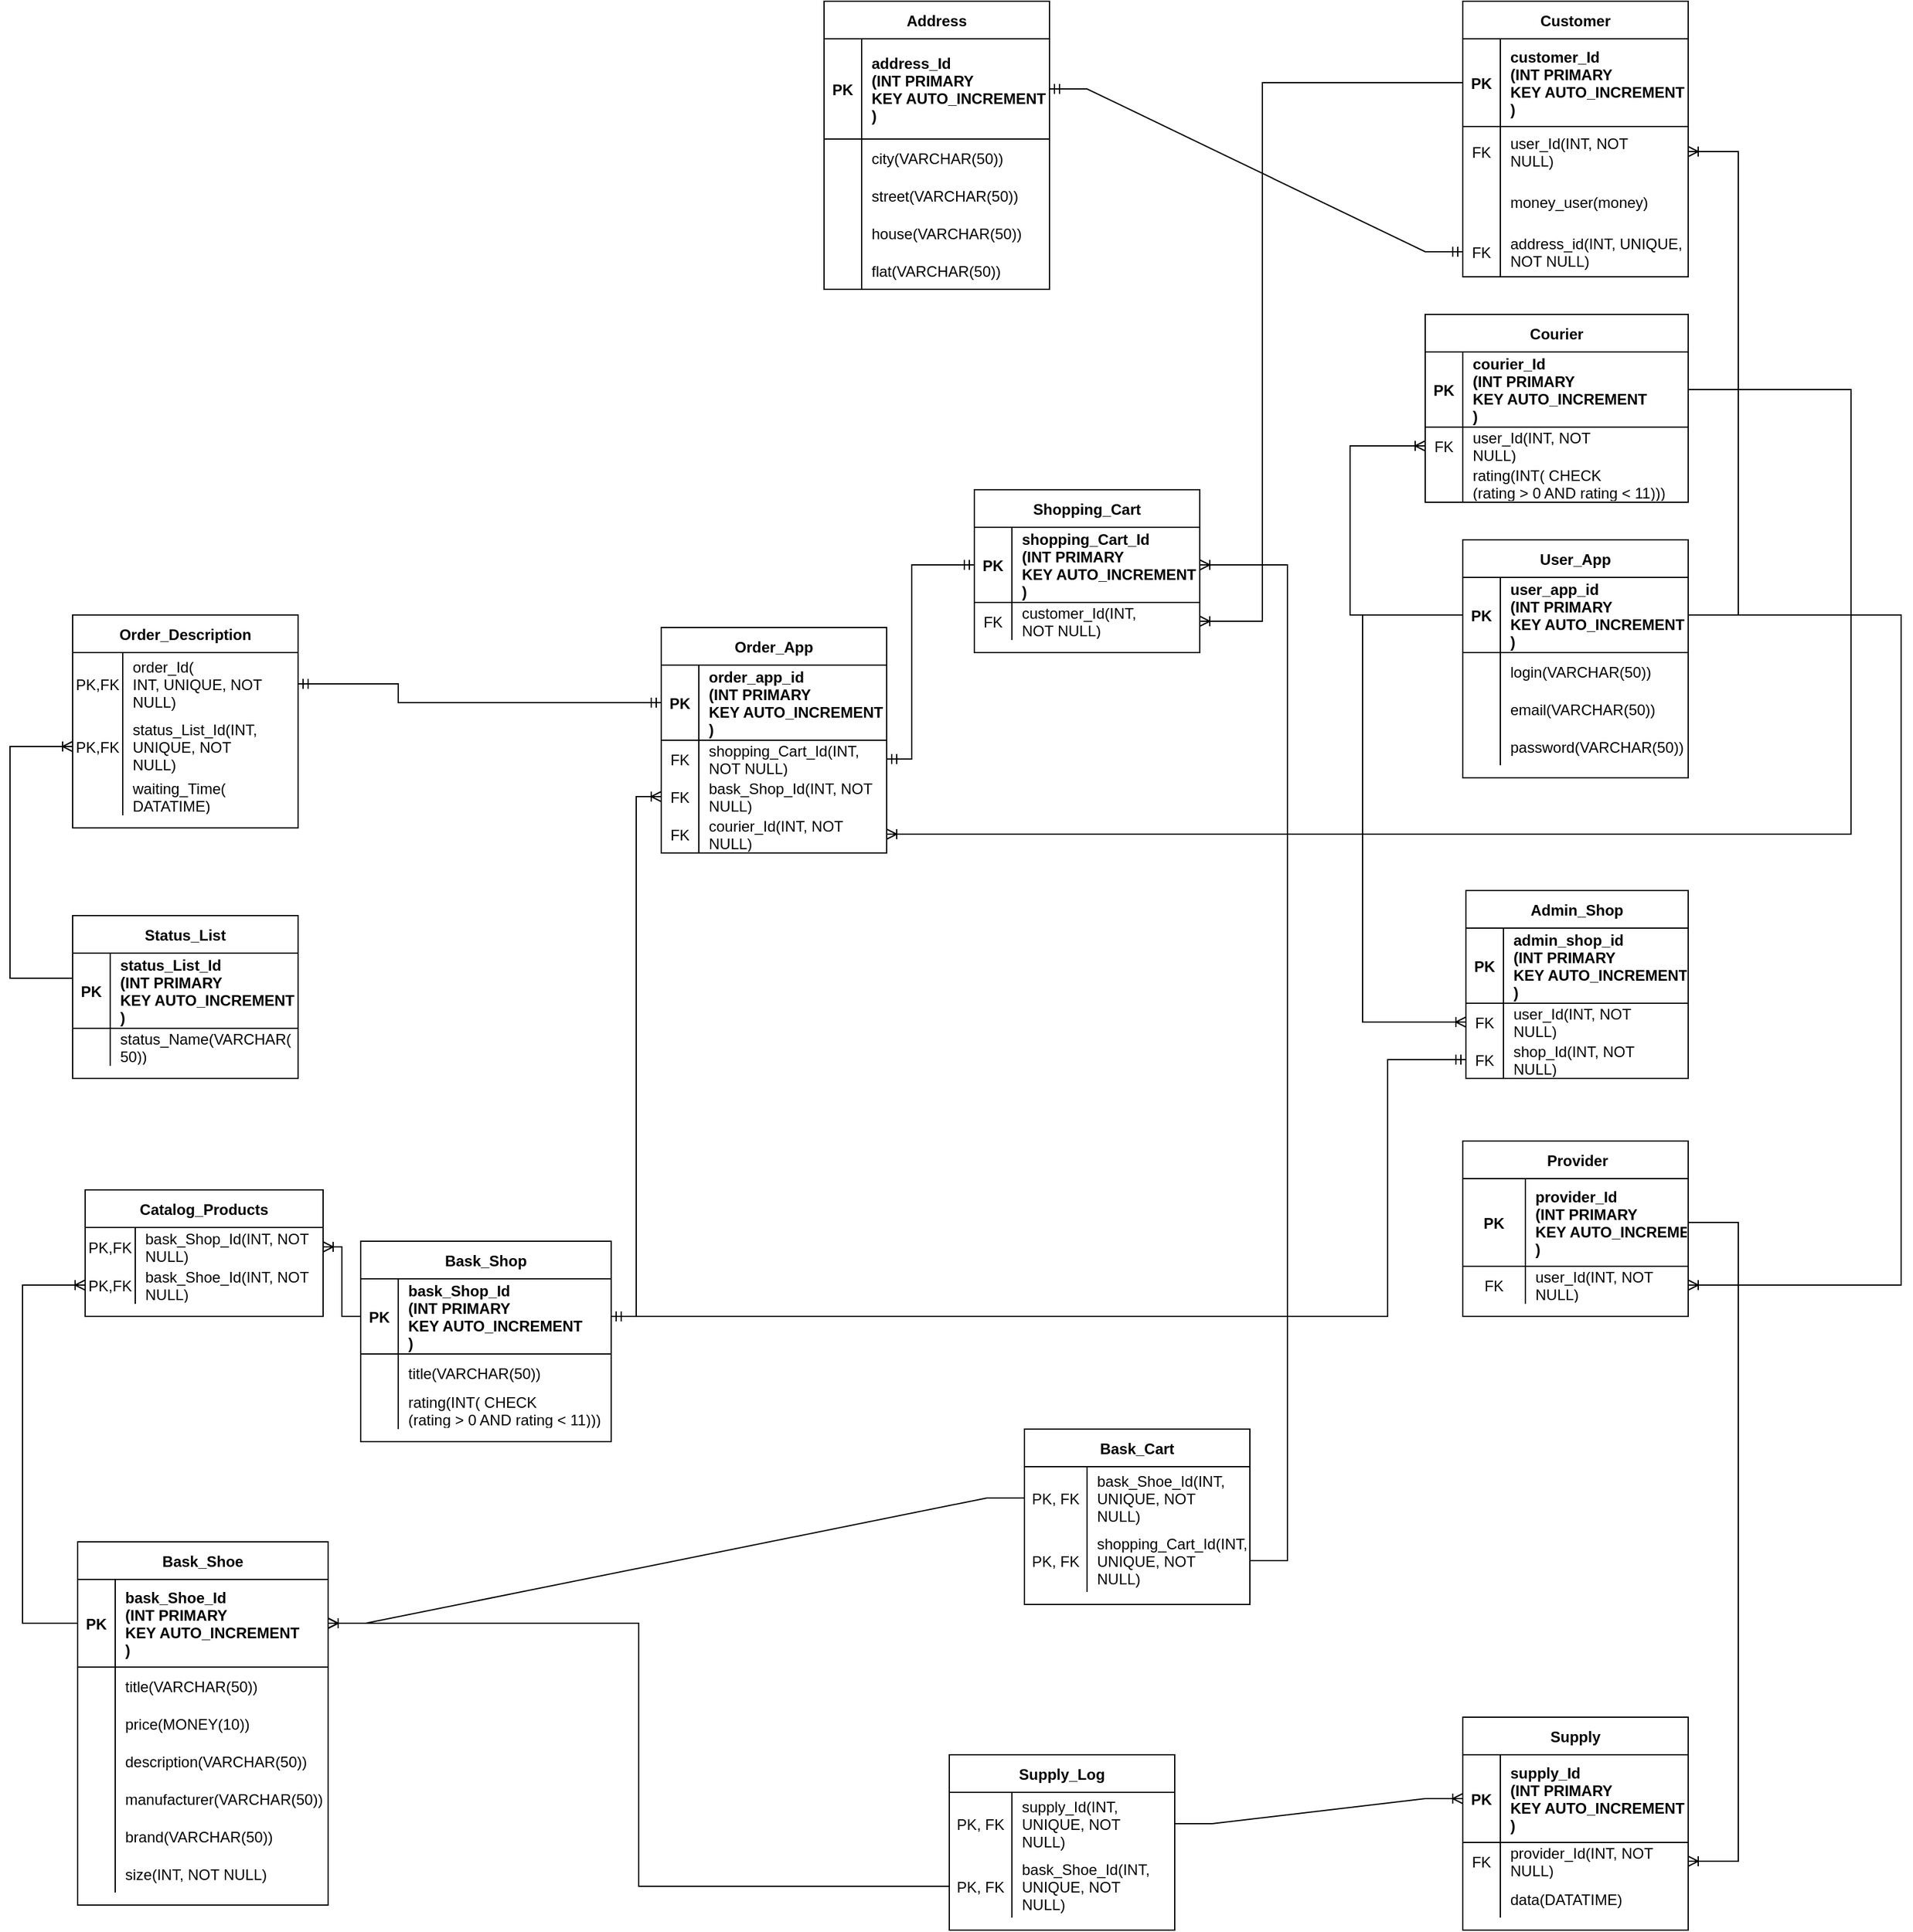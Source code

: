 <mxfile version="24.1.0" type="device">
  <diagram id="yNoJ-yTfj2-CIOD_ZB1B" name="Страница 1">
    <mxGraphModel dx="880" dy="532" grid="1" gridSize="10" guides="1" tooltips="1" connect="1" arrows="1" fold="1" page="1" pageScale="1" pageWidth="850" pageHeight="1100" math="0" shadow="0">
      <root>
        <mxCell id="0" />
        <mxCell id="1" parent="0" />
        <mxCell id="Oe3RhZO_CkqPUI96ZvwA-1" value="Bask_Shop" style="shape=table;startSize=30;container=1;collapsible=1;childLayout=tableLayout;fixedRows=1;rowLines=0;fontStyle=1;align=center;resizeLast=1;" parent="1" vertex="1">
          <mxGeometry x="300" y="1310" width="200" height="160" as="geometry" />
        </mxCell>
        <mxCell id="Oe3RhZO_CkqPUI96ZvwA-2" value="" style="shape=tableRow;horizontal=0;startSize=0;swimlaneHead=0;swimlaneBody=0;fillColor=none;collapsible=0;dropTarget=0;points=[[0,0.5],[1,0.5]];portConstraint=eastwest;top=0;left=0;right=0;bottom=1;" parent="Oe3RhZO_CkqPUI96ZvwA-1" vertex="1">
          <mxGeometry y="30" width="200" height="60" as="geometry" />
        </mxCell>
        <mxCell id="Oe3RhZO_CkqPUI96ZvwA-3" value="PK" style="shape=partialRectangle;connectable=0;fillColor=none;top=0;left=0;bottom=0;right=0;fontStyle=1;overflow=hidden;" parent="Oe3RhZO_CkqPUI96ZvwA-2" vertex="1">
          <mxGeometry width="30" height="60" as="geometry">
            <mxRectangle width="30" height="60" as="alternateBounds" />
          </mxGeometry>
        </mxCell>
        <mxCell id="Oe3RhZO_CkqPUI96ZvwA-4" value="bask_Shop_Id&#xa;(INT PRIMARY&#xa;KEY AUTO_INCREMENT&#xa;)" style="shape=partialRectangle;connectable=0;fillColor=none;top=0;left=0;bottom=0;right=0;align=left;spacingLeft=6;fontStyle=1;overflow=hidden;" parent="Oe3RhZO_CkqPUI96ZvwA-2" vertex="1">
          <mxGeometry x="30" width="170" height="60" as="geometry">
            <mxRectangle width="170" height="60" as="alternateBounds" />
          </mxGeometry>
        </mxCell>
        <mxCell id="Oe3RhZO_CkqPUI96ZvwA-5" value="" style="shape=tableRow;horizontal=0;startSize=0;swimlaneHead=0;swimlaneBody=0;fillColor=none;collapsible=0;dropTarget=0;points=[[0,0.5],[1,0.5]];portConstraint=eastwest;top=0;left=0;right=0;bottom=0;" parent="Oe3RhZO_CkqPUI96ZvwA-1" vertex="1">
          <mxGeometry y="90" width="200" height="30" as="geometry" />
        </mxCell>
        <mxCell id="Oe3RhZO_CkqPUI96ZvwA-6" value="" style="shape=partialRectangle;connectable=0;fillColor=none;top=0;left=0;bottom=0;right=0;editable=1;overflow=hidden;" parent="Oe3RhZO_CkqPUI96ZvwA-5" vertex="1">
          <mxGeometry width="30" height="30" as="geometry">
            <mxRectangle width="30" height="30" as="alternateBounds" />
          </mxGeometry>
        </mxCell>
        <mxCell id="Oe3RhZO_CkqPUI96ZvwA-7" value="title(VARCHAR(50))" style="shape=partialRectangle;connectable=0;fillColor=none;top=0;left=0;bottom=0;right=0;align=left;spacingLeft=6;overflow=hidden;" parent="Oe3RhZO_CkqPUI96ZvwA-5" vertex="1">
          <mxGeometry x="30" width="170" height="30" as="geometry">
            <mxRectangle width="170" height="30" as="alternateBounds" />
          </mxGeometry>
        </mxCell>
        <mxCell id="Oe3RhZO_CkqPUI96ZvwA-8" value="" style="shape=tableRow;horizontal=0;startSize=0;swimlaneHead=0;swimlaneBody=0;fillColor=none;collapsible=0;dropTarget=0;points=[[0,0.5],[1,0.5]];portConstraint=eastwest;top=0;left=0;right=0;bottom=0;" parent="Oe3RhZO_CkqPUI96ZvwA-1" vertex="1">
          <mxGeometry y="120" width="200" height="30" as="geometry" />
        </mxCell>
        <mxCell id="Oe3RhZO_CkqPUI96ZvwA-9" value="" style="shape=partialRectangle;connectable=0;fillColor=none;top=0;left=0;bottom=0;right=0;editable=1;overflow=hidden;" parent="Oe3RhZO_CkqPUI96ZvwA-8" vertex="1">
          <mxGeometry width="30" height="30" as="geometry">
            <mxRectangle width="30" height="30" as="alternateBounds" />
          </mxGeometry>
        </mxCell>
        <mxCell id="Oe3RhZO_CkqPUI96ZvwA-10" value="rating(INT( CHECK&#xa;(rating &gt; 0 AND rating &lt; 11)))" style="shape=partialRectangle;connectable=0;fillColor=none;top=0;left=0;bottom=0;right=0;align=left;spacingLeft=6;overflow=hidden;" parent="Oe3RhZO_CkqPUI96ZvwA-8" vertex="1">
          <mxGeometry x="30" width="170" height="30" as="geometry">
            <mxRectangle width="170" height="30" as="alternateBounds" />
          </mxGeometry>
        </mxCell>
        <mxCell id="Oe3RhZO_CkqPUI96ZvwA-11" value="Courier" style="shape=table;startSize=30;container=1;collapsible=1;childLayout=tableLayout;fixedRows=1;rowLines=0;fontStyle=1;align=center;resizeLast=1;" parent="1" vertex="1">
          <mxGeometry x="1150" y="570" width="210" height="150" as="geometry" />
        </mxCell>
        <mxCell id="Oe3RhZO_CkqPUI96ZvwA-12" value="" style="shape=tableRow;horizontal=0;startSize=0;swimlaneHead=0;swimlaneBody=0;fillColor=none;collapsible=0;dropTarget=0;points=[[0,0.5],[1,0.5]];portConstraint=eastwest;top=0;left=0;right=0;bottom=1;" parent="Oe3RhZO_CkqPUI96ZvwA-11" vertex="1">
          <mxGeometry y="30" width="210" height="60" as="geometry" />
        </mxCell>
        <mxCell id="Oe3RhZO_CkqPUI96ZvwA-13" value="PK" style="shape=partialRectangle;connectable=0;fillColor=none;top=0;left=0;bottom=0;right=0;fontStyle=1;overflow=hidden;" parent="Oe3RhZO_CkqPUI96ZvwA-12" vertex="1">
          <mxGeometry width="30" height="60" as="geometry">
            <mxRectangle width="30" height="60" as="alternateBounds" />
          </mxGeometry>
        </mxCell>
        <mxCell id="Oe3RhZO_CkqPUI96ZvwA-14" value="courier_Id&#xa;(INT PRIMARY&#xa;KEY AUTO_INCREMENT&#xa;)" style="shape=partialRectangle;connectable=0;fillColor=none;top=0;left=0;bottom=0;right=0;align=left;spacingLeft=6;fontStyle=1;overflow=hidden;" parent="Oe3RhZO_CkqPUI96ZvwA-12" vertex="1">
          <mxGeometry x="30" width="180" height="60" as="geometry">
            <mxRectangle width="180" height="60" as="alternateBounds" />
          </mxGeometry>
        </mxCell>
        <mxCell id="Oe3RhZO_CkqPUI96ZvwA-15" value="" style="shape=tableRow;horizontal=0;startSize=0;swimlaneHead=0;swimlaneBody=0;fillColor=none;collapsible=0;dropTarget=0;points=[[0,0.5],[1,0.5]];portConstraint=eastwest;top=0;left=0;right=0;bottom=0;" parent="Oe3RhZO_CkqPUI96ZvwA-11" vertex="1">
          <mxGeometry y="90" width="210" height="30" as="geometry" />
        </mxCell>
        <mxCell id="Oe3RhZO_CkqPUI96ZvwA-16" value="FK" style="shape=partialRectangle;connectable=0;fillColor=none;top=0;left=0;bottom=0;right=0;editable=1;overflow=hidden;" parent="Oe3RhZO_CkqPUI96ZvwA-15" vertex="1">
          <mxGeometry width="30" height="30" as="geometry">
            <mxRectangle width="30" height="30" as="alternateBounds" />
          </mxGeometry>
        </mxCell>
        <mxCell id="Oe3RhZO_CkqPUI96ZvwA-17" value="user_Id(INT, NOT&#xa;NULL)" style="shape=partialRectangle;connectable=0;fillColor=none;top=0;left=0;bottom=0;right=0;align=left;spacingLeft=6;overflow=hidden;" parent="Oe3RhZO_CkqPUI96ZvwA-15" vertex="1">
          <mxGeometry x="30" width="180" height="30" as="geometry">
            <mxRectangle width="180" height="30" as="alternateBounds" />
          </mxGeometry>
        </mxCell>
        <mxCell id="Oe3RhZO_CkqPUI96ZvwA-18" value="" style="shape=tableRow;horizontal=0;startSize=0;swimlaneHead=0;swimlaneBody=0;fillColor=none;collapsible=0;dropTarget=0;points=[[0,0.5],[1,0.5]];portConstraint=eastwest;top=0;left=0;right=0;bottom=0;" parent="Oe3RhZO_CkqPUI96ZvwA-11" vertex="1">
          <mxGeometry y="120" width="210" height="30" as="geometry" />
        </mxCell>
        <mxCell id="Oe3RhZO_CkqPUI96ZvwA-19" value="" style="shape=partialRectangle;connectable=0;fillColor=none;top=0;left=0;bottom=0;right=0;editable=1;overflow=hidden;" parent="Oe3RhZO_CkqPUI96ZvwA-18" vertex="1">
          <mxGeometry width="30" height="30" as="geometry">
            <mxRectangle width="30" height="30" as="alternateBounds" />
          </mxGeometry>
        </mxCell>
        <mxCell id="Oe3RhZO_CkqPUI96ZvwA-20" value="rating(INT( CHECK&#xa;(rating &gt; 0 AND rating &lt; 11)))" style="shape=partialRectangle;connectable=0;fillColor=none;top=0;left=0;bottom=0;right=0;align=left;spacingLeft=6;overflow=hidden;" parent="Oe3RhZO_CkqPUI96ZvwA-18" vertex="1">
          <mxGeometry x="30" width="180" height="30" as="geometry">
            <mxRectangle width="180" height="30" as="alternateBounds" />
          </mxGeometry>
        </mxCell>
        <mxCell id="Oe3RhZO_CkqPUI96ZvwA-21" value="Order_App" style="shape=table;startSize=30;container=1;collapsible=1;childLayout=tableLayout;fixedRows=1;rowLines=0;fontStyle=1;align=center;resizeLast=1;" parent="1" vertex="1">
          <mxGeometry x="540" y="820" width="180" height="180" as="geometry" />
        </mxCell>
        <mxCell id="Oe3RhZO_CkqPUI96ZvwA-22" value="" style="shape=tableRow;horizontal=0;startSize=0;swimlaneHead=0;swimlaneBody=0;fillColor=none;collapsible=0;dropTarget=0;points=[[0,0.5],[1,0.5]];portConstraint=eastwest;top=0;left=0;right=0;bottom=1;" parent="Oe3RhZO_CkqPUI96ZvwA-21" vertex="1">
          <mxGeometry y="30" width="180" height="60" as="geometry" />
        </mxCell>
        <mxCell id="Oe3RhZO_CkqPUI96ZvwA-23" value="PK" style="shape=partialRectangle;connectable=0;fillColor=none;top=0;left=0;bottom=0;right=0;fontStyle=1;overflow=hidden;" parent="Oe3RhZO_CkqPUI96ZvwA-22" vertex="1">
          <mxGeometry width="30" height="60" as="geometry">
            <mxRectangle width="30" height="60" as="alternateBounds" />
          </mxGeometry>
        </mxCell>
        <mxCell id="Oe3RhZO_CkqPUI96ZvwA-24" value="order_app_id&#xa;(INT PRIMARY&#xa;KEY AUTO_INCREMENT&#xa;)" style="shape=partialRectangle;connectable=0;fillColor=none;top=0;left=0;bottom=0;right=0;align=left;spacingLeft=6;fontStyle=1;overflow=hidden;" parent="Oe3RhZO_CkqPUI96ZvwA-22" vertex="1">
          <mxGeometry x="30" width="150" height="60" as="geometry">
            <mxRectangle width="150" height="60" as="alternateBounds" />
          </mxGeometry>
        </mxCell>
        <mxCell id="Oe3RhZO_CkqPUI96ZvwA-25" value="" style="shape=tableRow;horizontal=0;startSize=0;swimlaneHead=0;swimlaneBody=0;fillColor=none;collapsible=0;dropTarget=0;points=[[0,0.5],[1,0.5]];portConstraint=eastwest;top=0;left=0;right=0;bottom=0;" parent="Oe3RhZO_CkqPUI96ZvwA-21" vertex="1">
          <mxGeometry y="90" width="180" height="30" as="geometry" />
        </mxCell>
        <mxCell id="Oe3RhZO_CkqPUI96ZvwA-26" value="FK" style="shape=partialRectangle;connectable=0;fillColor=none;top=0;left=0;bottom=0;right=0;editable=1;overflow=hidden;" parent="Oe3RhZO_CkqPUI96ZvwA-25" vertex="1">
          <mxGeometry width="30" height="30" as="geometry">
            <mxRectangle width="30" height="30" as="alternateBounds" />
          </mxGeometry>
        </mxCell>
        <mxCell id="Oe3RhZO_CkqPUI96ZvwA-27" value="shopping_Cart_Id(INT, &#xa;NOT NULL)" style="shape=partialRectangle;connectable=0;fillColor=none;top=0;left=0;bottom=0;right=0;align=left;spacingLeft=6;overflow=hidden;" parent="Oe3RhZO_CkqPUI96ZvwA-25" vertex="1">
          <mxGeometry x="30" width="150" height="30" as="geometry">
            <mxRectangle width="150" height="30" as="alternateBounds" />
          </mxGeometry>
        </mxCell>
        <mxCell id="Oe3RhZO_CkqPUI96ZvwA-28" value="" style="shape=tableRow;horizontal=0;startSize=0;swimlaneHead=0;swimlaneBody=0;fillColor=none;collapsible=0;dropTarget=0;points=[[0,0.5],[1,0.5]];portConstraint=eastwest;top=0;left=0;right=0;bottom=0;" parent="Oe3RhZO_CkqPUI96ZvwA-21" vertex="1">
          <mxGeometry y="120" width="180" height="30" as="geometry" />
        </mxCell>
        <mxCell id="Oe3RhZO_CkqPUI96ZvwA-29" value="FK" style="shape=partialRectangle;connectable=0;fillColor=none;top=0;left=0;bottom=0;right=0;editable=1;overflow=hidden;" parent="Oe3RhZO_CkqPUI96ZvwA-28" vertex="1">
          <mxGeometry width="30" height="30" as="geometry">
            <mxRectangle width="30" height="30" as="alternateBounds" />
          </mxGeometry>
        </mxCell>
        <mxCell id="Oe3RhZO_CkqPUI96ZvwA-30" value="bask_Shop_Id(INT, NOT&#xa;NULL)" style="shape=partialRectangle;connectable=0;fillColor=none;top=0;left=0;bottom=0;right=0;align=left;spacingLeft=6;overflow=hidden;" parent="Oe3RhZO_CkqPUI96ZvwA-28" vertex="1">
          <mxGeometry x="30" width="150" height="30" as="geometry">
            <mxRectangle width="150" height="30" as="alternateBounds" />
          </mxGeometry>
        </mxCell>
        <mxCell id="Oe3RhZO_CkqPUI96ZvwA-34" value="" style="shape=tableRow;horizontal=0;startSize=0;swimlaneHead=0;swimlaneBody=0;fillColor=none;collapsible=0;dropTarget=0;points=[[0,0.5],[1,0.5]];portConstraint=eastwest;top=0;left=0;right=0;bottom=0;" parent="Oe3RhZO_CkqPUI96ZvwA-21" vertex="1">
          <mxGeometry y="150" width="180" height="30" as="geometry" />
        </mxCell>
        <mxCell id="Oe3RhZO_CkqPUI96ZvwA-35" value="FK" style="shape=partialRectangle;connectable=0;fillColor=none;top=0;left=0;bottom=0;right=0;editable=1;overflow=hidden;" parent="Oe3RhZO_CkqPUI96ZvwA-34" vertex="1">
          <mxGeometry width="30" height="30" as="geometry">
            <mxRectangle width="30" height="30" as="alternateBounds" />
          </mxGeometry>
        </mxCell>
        <mxCell id="Oe3RhZO_CkqPUI96ZvwA-36" value="courier_Id(INT, NOT&#xa;NULL)" style="shape=partialRectangle;connectable=0;fillColor=none;top=0;left=0;bottom=0;right=0;align=left;spacingLeft=6;overflow=hidden;" parent="Oe3RhZO_CkqPUI96ZvwA-34" vertex="1">
          <mxGeometry x="30" width="150" height="30" as="geometry">
            <mxRectangle width="150" height="30" as="alternateBounds" />
          </mxGeometry>
        </mxCell>
        <mxCell id="Oe3RhZO_CkqPUI96ZvwA-37" value="Customer" style="shape=table;startSize=30;container=1;collapsible=1;childLayout=tableLayout;fixedRows=1;rowLines=0;fontStyle=1;align=center;resizeLast=1;" parent="1" vertex="1">
          <mxGeometry x="1180" y="320" width="180" height="220" as="geometry" />
        </mxCell>
        <mxCell id="Oe3RhZO_CkqPUI96ZvwA-38" value="" style="shape=tableRow;horizontal=0;startSize=0;swimlaneHead=0;swimlaneBody=0;fillColor=none;collapsible=0;dropTarget=0;points=[[0,0.5],[1,0.5]];portConstraint=eastwest;top=0;left=0;right=0;bottom=1;" parent="Oe3RhZO_CkqPUI96ZvwA-37" vertex="1">
          <mxGeometry y="30" width="180" height="70" as="geometry" />
        </mxCell>
        <mxCell id="Oe3RhZO_CkqPUI96ZvwA-39" value="PK" style="shape=partialRectangle;connectable=0;fillColor=none;top=0;left=0;bottom=0;right=0;fontStyle=1;overflow=hidden;" parent="Oe3RhZO_CkqPUI96ZvwA-38" vertex="1">
          <mxGeometry width="30" height="70" as="geometry">
            <mxRectangle width="30" height="70" as="alternateBounds" />
          </mxGeometry>
        </mxCell>
        <mxCell id="Oe3RhZO_CkqPUI96ZvwA-40" value="customer_Id&#xa;(INT PRIMARY&#xa;KEY AUTO_INCREMENT&#xa;)" style="shape=partialRectangle;connectable=0;fillColor=none;top=0;left=0;bottom=0;right=0;align=left;spacingLeft=6;fontStyle=1;overflow=hidden;" parent="Oe3RhZO_CkqPUI96ZvwA-38" vertex="1">
          <mxGeometry x="30" width="150" height="70" as="geometry">
            <mxRectangle width="150" height="70" as="alternateBounds" />
          </mxGeometry>
        </mxCell>
        <mxCell id="Oe3RhZO_CkqPUI96ZvwA-41" value="" style="shape=tableRow;horizontal=0;startSize=0;swimlaneHead=0;swimlaneBody=0;fillColor=none;collapsible=0;dropTarget=0;points=[[0,0.5],[1,0.5]];portConstraint=eastwest;top=0;left=0;right=0;bottom=0;" parent="Oe3RhZO_CkqPUI96ZvwA-37" vertex="1">
          <mxGeometry y="100" width="180" height="40" as="geometry" />
        </mxCell>
        <mxCell id="Oe3RhZO_CkqPUI96ZvwA-42" value="FK" style="shape=partialRectangle;connectable=0;fillColor=none;top=0;left=0;bottom=0;right=0;editable=1;overflow=hidden;" parent="Oe3RhZO_CkqPUI96ZvwA-41" vertex="1">
          <mxGeometry width="30" height="40" as="geometry">
            <mxRectangle width="30" height="40" as="alternateBounds" />
          </mxGeometry>
        </mxCell>
        <mxCell id="Oe3RhZO_CkqPUI96ZvwA-43" value="user_Id(INT, NOT&#xa;NULL)" style="shape=partialRectangle;connectable=0;fillColor=none;top=0;left=0;bottom=0;right=0;align=left;spacingLeft=6;overflow=hidden;" parent="Oe3RhZO_CkqPUI96ZvwA-41" vertex="1">
          <mxGeometry x="30" width="150" height="40" as="geometry">
            <mxRectangle width="150" height="40" as="alternateBounds" />
          </mxGeometry>
        </mxCell>
        <mxCell id="Oe3RhZO_CkqPUI96ZvwA-44" value="" style="shape=tableRow;horizontal=0;startSize=0;swimlaneHead=0;swimlaneBody=0;fillColor=none;collapsible=0;dropTarget=0;points=[[0,0.5],[1,0.5]];portConstraint=eastwest;top=0;left=0;right=0;bottom=0;" parent="Oe3RhZO_CkqPUI96ZvwA-37" vertex="1">
          <mxGeometry y="140" width="180" height="40" as="geometry" />
        </mxCell>
        <mxCell id="Oe3RhZO_CkqPUI96ZvwA-45" value="" style="shape=partialRectangle;connectable=0;fillColor=none;top=0;left=0;bottom=0;right=0;editable=1;overflow=hidden;" parent="Oe3RhZO_CkqPUI96ZvwA-44" vertex="1">
          <mxGeometry width="30" height="40" as="geometry">
            <mxRectangle width="30" height="40" as="alternateBounds" />
          </mxGeometry>
        </mxCell>
        <mxCell id="Oe3RhZO_CkqPUI96ZvwA-46" value="money_user(money)" style="shape=partialRectangle;connectable=0;fillColor=none;top=0;left=0;bottom=0;right=0;align=left;spacingLeft=6;overflow=hidden;" parent="Oe3RhZO_CkqPUI96ZvwA-44" vertex="1">
          <mxGeometry x="30" width="150" height="40" as="geometry">
            <mxRectangle width="150" height="40" as="alternateBounds" />
          </mxGeometry>
        </mxCell>
        <mxCell id="9Bj4KHNt6NLTp5nkUmvh-5" style="shape=tableRow;horizontal=0;startSize=0;swimlaneHead=0;swimlaneBody=0;fillColor=none;collapsible=0;dropTarget=0;points=[[0,0.5],[1,0.5]];portConstraint=eastwest;top=0;left=0;right=0;bottom=0;" parent="Oe3RhZO_CkqPUI96ZvwA-37" vertex="1">
          <mxGeometry y="180" width="180" height="40" as="geometry" />
        </mxCell>
        <mxCell id="9Bj4KHNt6NLTp5nkUmvh-6" value="FK" style="shape=partialRectangle;connectable=0;fillColor=none;top=0;left=0;bottom=0;right=0;editable=1;overflow=hidden;" parent="9Bj4KHNt6NLTp5nkUmvh-5" vertex="1">
          <mxGeometry width="30" height="40" as="geometry">
            <mxRectangle width="30" height="40" as="alternateBounds" />
          </mxGeometry>
        </mxCell>
        <mxCell id="9Bj4KHNt6NLTp5nkUmvh-7" value="address_id(INT, UNIQUE,&#xa;NOT NULL)" style="shape=partialRectangle;connectable=0;fillColor=none;top=0;left=0;bottom=0;right=0;align=left;spacingLeft=6;overflow=hidden;" parent="9Bj4KHNt6NLTp5nkUmvh-5" vertex="1">
          <mxGeometry x="30" width="150" height="40" as="geometry">
            <mxRectangle width="150" height="40" as="alternateBounds" />
          </mxGeometry>
        </mxCell>
        <mxCell id="Oe3RhZO_CkqPUI96ZvwA-47" value="Address" style="shape=table;startSize=30;container=1;collapsible=1;childLayout=tableLayout;fixedRows=1;rowLines=0;fontStyle=1;align=center;resizeLast=1;" parent="1" vertex="1">
          <mxGeometry x="670" y="320" width="180" height="230" as="geometry" />
        </mxCell>
        <mxCell id="Oe3RhZO_CkqPUI96ZvwA-48" value="" style="shape=tableRow;horizontal=0;startSize=0;swimlaneHead=0;swimlaneBody=0;fillColor=none;collapsible=0;dropTarget=0;points=[[0,0.5],[1,0.5]];portConstraint=eastwest;top=0;left=0;right=0;bottom=1;" parent="Oe3RhZO_CkqPUI96ZvwA-47" vertex="1">
          <mxGeometry y="30" width="180" height="80" as="geometry" />
        </mxCell>
        <mxCell id="Oe3RhZO_CkqPUI96ZvwA-49" value="PK" style="shape=partialRectangle;connectable=0;fillColor=none;top=0;left=0;bottom=0;right=0;fontStyle=1;overflow=hidden;" parent="Oe3RhZO_CkqPUI96ZvwA-48" vertex="1">
          <mxGeometry width="30" height="80" as="geometry">
            <mxRectangle width="30" height="80" as="alternateBounds" />
          </mxGeometry>
        </mxCell>
        <mxCell id="Oe3RhZO_CkqPUI96ZvwA-50" value="address_Id&#xa;(INT PRIMARY&#xa;KEY AUTO_INCREMENT&#xa;)" style="shape=partialRectangle;connectable=0;fillColor=none;top=0;left=0;bottom=0;right=0;align=left;spacingLeft=6;fontStyle=1;overflow=hidden;" parent="Oe3RhZO_CkqPUI96ZvwA-48" vertex="1">
          <mxGeometry x="30" width="150" height="80" as="geometry">
            <mxRectangle width="150" height="80" as="alternateBounds" />
          </mxGeometry>
        </mxCell>
        <mxCell id="Oe3RhZO_CkqPUI96ZvwA-51" value="" style="shape=tableRow;horizontal=0;startSize=0;swimlaneHead=0;swimlaneBody=0;fillColor=none;collapsible=0;dropTarget=0;points=[[0,0.5],[1,0.5]];portConstraint=eastwest;top=0;left=0;right=0;bottom=0;" parent="Oe3RhZO_CkqPUI96ZvwA-47" vertex="1">
          <mxGeometry y="110" width="180" height="30" as="geometry" />
        </mxCell>
        <mxCell id="Oe3RhZO_CkqPUI96ZvwA-52" value="" style="shape=partialRectangle;connectable=0;fillColor=none;top=0;left=0;bottom=0;right=0;editable=1;overflow=hidden;" parent="Oe3RhZO_CkqPUI96ZvwA-51" vertex="1">
          <mxGeometry width="30" height="30" as="geometry">
            <mxRectangle width="30" height="30" as="alternateBounds" />
          </mxGeometry>
        </mxCell>
        <mxCell id="Oe3RhZO_CkqPUI96ZvwA-53" value="city(VARCHAR(50))" style="shape=partialRectangle;connectable=0;fillColor=none;top=0;left=0;bottom=0;right=0;align=left;spacingLeft=6;overflow=hidden;" parent="Oe3RhZO_CkqPUI96ZvwA-51" vertex="1">
          <mxGeometry x="30" width="150" height="30" as="geometry">
            <mxRectangle width="150" height="30" as="alternateBounds" />
          </mxGeometry>
        </mxCell>
        <mxCell id="Oe3RhZO_CkqPUI96ZvwA-54" value="" style="shape=tableRow;horizontal=0;startSize=0;swimlaneHead=0;swimlaneBody=0;fillColor=none;collapsible=0;dropTarget=0;points=[[0,0.5],[1,0.5]];portConstraint=eastwest;top=0;left=0;right=0;bottom=0;" parent="Oe3RhZO_CkqPUI96ZvwA-47" vertex="1">
          <mxGeometry y="140" width="180" height="30" as="geometry" />
        </mxCell>
        <mxCell id="Oe3RhZO_CkqPUI96ZvwA-55" value="" style="shape=partialRectangle;connectable=0;fillColor=none;top=0;left=0;bottom=0;right=0;editable=1;overflow=hidden;" parent="Oe3RhZO_CkqPUI96ZvwA-54" vertex="1">
          <mxGeometry width="30" height="30" as="geometry">
            <mxRectangle width="30" height="30" as="alternateBounds" />
          </mxGeometry>
        </mxCell>
        <mxCell id="Oe3RhZO_CkqPUI96ZvwA-56" value="street(VARCHAR(50))" style="shape=partialRectangle;connectable=0;fillColor=none;top=0;left=0;bottom=0;right=0;align=left;spacingLeft=6;overflow=hidden;" parent="Oe3RhZO_CkqPUI96ZvwA-54" vertex="1">
          <mxGeometry x="30" width="150" height="30" as="geometry">
            <mxRectangle width="150" height="30" as="alternateBounds" />
          </mxGeometry>
        </mxCell>
        <mxCell id="Oe3RhZO_CkqPUI96ZvwA-57" value="" style="shape=tableRow;horizontal=0;startSize=0;swimlaneHead=0;swimlaneBody=0;fillColor=none;collapsible=0;dropTarget=0;points=[[0,0.5],[1,0.5]];portConstraint=eastwest;top=0;left=0;right=0;bottom=0;" parent="Oe3RhZO_CkqPUI96ZvwA-47" vertex="1">
          <mxGeometry y="170" width="180" height="30" as="geometry" />
        </mxCell>
        <mxCell id="Oe3RhZO_CkqPUI96ZvwA-58" value="" style="shape=partialRectangle;connectable=0;fillColor=none;top=0;left=0;bottom=0;right=0;editable=1;overflow=hidden;" parent="Oe3RhZO_CkqPUI96ZvwA-57" vertex="1">
          <mxGeometry width="30" height="30" as="geometry">
            <mxRectangle width="30" height="30" as="alternateBounds" />
          </mxGeometry>
        </mxCell>
        <mxCell id="Oe3RhZO_CkqPUI96ZvwA-59" value="house(VARCHAR(50))" style="shape=partialRectangle;connectable=0;fillColor=none;top=0;left=0;bottom=0;right=0;align=left;spacingLeft=6;overflow=hidden;" parent="Oe3RhZO_CkqPUI96ZvwA-57" vertex="1">
          <mxGeometry x="30" width="150" height="30" as="geometry">
            <mxRectangle width="150" height="30" as="alternateBounds" />
          </mxGeometry>
        </mxCell>
        <mxCell id="Oe3RhZO_CkqPUI96ZvwA-60" value="" style="shape=tableRow;horizontal=0;startSize=0;swimlaneHead=0;swimlaneBody=0;fillColor=none;collapsible=0;dropTarget=0;points=[[0,0.5],[1,0.5]];portConstraint=eastwest;top=0;left=0;right=0;bottom=0;" parent="Oe3RhZO_CkqPUI96ZvwA-47" vertex="1">
          <mxGeometry y="200" width="180" height="30" as="geometry" />
        </mxCell>
        <mxCell id="Oe3RhZO_CkqPUI96ZvwA-61" value="" style="shape=partialRectangle;connectable=0;fillColor=none;top=0;left=0;bottom=0;right=0;editable=1;overflow=hidden;" parent="Oe3RhZO_CkqPUI96ZvwA-60" vertex="1">
          <mxGeometry width="30" height="30" as="geometry">
            <mxRectangle width="30" height="30" as="alternateBounds" />
          </mxGeometry>
        </mxCell>
        <mxCell id="Oe3RhZO_CkqPUI96ZvwA-62" value="flat(VARCHAR(50))" style="shape=partialRectangle;connectable=0;fillColor=none;top=0;left=0;bottom=0;right=0;align=left;spacingLeft=6;overflow=hidden;" parent="Oe3RhZO_CkqPUI96ZvwA-60" vertex="1">
          <mxGeometry x="30" width="150" height="30" as="geometry">
            <mxRectangle width="150" height="30" as="alternateBounds" />
          </mxGeometry>
        </mxCell>
        <mxCell id="Oe3RhZO_CkqPUI96ZvwA-63" value="Admin_Shop" style="shape=table;startSize=30;container=1;collapsible=1;childLayout=tableLayout;fixedRows=1;rowLines=0;fontStyle=1;align=center;resizeLast=1;" parent="1" vertex="1">
          <mxGeometry x="1182.5" y="1030" width="177.5" height="150" as="geometry" />
        </mxCell>
        <mxCell id="Oe3RhZO_CkqPUI96ZvwA-64" value="" style="shape=tableRow;horizontal=0;startSize=0;swimlaneHead=0;swimlaneBody=0;fillColor=none;collapsible=0;dropTarget=0;points=[[0,0.5],[1,0.5]];portConstraint=eastwest;top=0;left=0;right=0;bottom=1;" parent="Oe3RhZO_CkqPUI96ZvwA-63" vertex="1">
          <mxGeometry y="30" width="177.5" height="60" as="geometry" />
        </mxCell>
        <mxCell id="Oe3RhZO_CkqPUI96ZvwA-65" value="PK" style="shape=partialRectangle;connectable=0;fillColor=none;top=0;left=0;bottom=0;right=0;fontStyle=1;overflow=hidden;" parent="Oe3RhZO_CkqPUI96ZvwA-64" vertex="1">
          <mxGeometry width="30" height="60" as="geometry">
            <mxRectangle width="30" height="60" as="alternateBounds" />
          </mxGeometry>
        </mxCell>
        <mxCell id="Oe3RhZO_CkqPUI96ZvwA-66" value="admin_shop_id&#xa;(INT PRIMARY&#xa;KEY AUTO_INCREMENT&#xa;)" style="shape=partialRectangle;connectable=0;fillColor=none;top=0;left=0;bottom=0;right=0;align=left;spacingLeft=6;fontStyle=1;overflow=hidden;" parent="Oe3RhZO_CkqPUI96ZvwA-64" vertex="1">
          <mxGeometry x="30" width="147.5" height="60" as="geometry">
            <mxRectangle width="147.5" height="60" as="alternateBounds" />
          </mxGeometry>
        </mxCell>
        <mxCell id="Oe3RhZO_CkqPUI96ZvwA-67" value="" style="shape=tableRow;horizontal=0;startSize=0;swimlaneHead=0;swimlaneBody=0;fillColor=none;collapsible=0;dropTarget=0;points=[[0,0.5],[1,0.5]];portConstraint=eastwest;top=0;left=0;right=0;bottom=0;" parent="Oe3RhZO_CkqPUI96ZvwA-63" vertex="1">
          <mxGeometry y="90" width="177.5" height="30" as="geometry" />
        </mxCell>
        <mxCell id="Oe3RhZO_CkqPUI96ZvwA-68" value="FK" style="shape=partialRectangle;connectable=0;fillColor=none;top=0;left=0;bottom=0;right=0;editable=1;overflow=hidden;" parent="Oe3RhZO_CkqPUI96ZvwA-67" vertex="1">
          <mxGeometry width="30" height="30" as="geometry">
            <mxRectangle width="30" height="30" as="alternateBounds" />
          </mxGeometry>
        </mxCell>
        <mxCell id="Oe3RhZO_CkqPUI96ZvwA-69" value="user_Id(INT, NOT&#xa;NULL)" style="shape=partialRectangle;connectable=0;fillColor=none;top=0;left=0;bottom=0;right=0;align=left;spacingLeft=6;overflow=hidden;" parent="Oe3RhZO_CkqPUI96ZvwA-67" vertex="1">
          <mxGeometry x="30" width="147.5" height="30" as="geometry">
            <mxRectangle width="147.5" height="30" as="alternateBounds" />
          </mxGeometry>
        </mxCell>
        <mxCell id="Oe3RhZO_CkqPUI96ZvwA-70" value="" style="shape=tableRow;horizontal=0;startSize=0;swimlaneHead=0;swimlaneBody=0;fillColor=none;collapsible=0;dropTarget=0;points=[[0,0.5],[1,0.5]];portConstraint=eastwest;top=0;left=0;right=0;bottom=0;" parent="Oe3RhZO_CkqPUI96ZvwA-63" vertex="1">
          <mxGeometry y="120" width="177.5" height="30" as="geometry" />
        </mxCell>
        <mxCell id="Oe3RhZO_CkqPUI96ZvwA-71" value="FK" style="shape=partialRectangle;connectable=0;fillColor=none;top=0;left=0;bottom=0;right=0;editable=1;overflow=hidden;" parent="Oe3RhZO_CkqPUI96ZvwA-70" vertex="1">
          <mxGeometry width="30" height="30" as="geometry">
            <mxRectangle width="30" height="30" as="alternateBounds" />
          </mxGeometry>
        </mxCell>
        <mxCell id="Oe3RhZO_CkqPUI96ZvwA-72" value="shop_Id(INT, NOT&#xa;NULL)" style="shape=partialRectangle;connectable=0;fillColor=none;top=0;left=0;bottom=0;right=0;align=left;spacingLeft=6;overflow=hidden;" parent="Oe3RhZO_CkqPUI96ZvwA-70" vertex="1">
          <mxGeometry x="30" width="147.5" height="30" as="geometry">
            <mxRectangle width="147.5" height="30" as="alternateBounds" />
          </mxGeometry>
        </mxCell>
        <mxCell id="Oe3RhZO_CkqPUI96ZvwA-73" value="Catalog_Products" style="shape=table;startSize=30;container=1;collapsible=1;childLayout=tableLayout;fixedRows=1;rowLines=0;fontStyle=1;align=center;resizeLast=1;" parent="1" vertex="1">
          <mxGeometry x="80" y="1269" width="190" height="101.0" as="geometry" />
        </mxCell>
        <mxCell id="Oe3RhZO_CkqPUI96ZvwA-77" value="" style="shape=tableRow;horizontal=0;startSize=0;swimlaneHead=0;swimlaneBody=0;fillColor=none;collapsible=0;dropTarget=0;points=[[0,0.5],[1,0.5]];portConstraint=eastwest;top=0;left=0;right=0;bottom=0;" parent="Oe3RhZO_CkqPUI96ZvwA-73" vertex="1">
          <mxGeometry y="30" width="190" height="31" as="geometry" />
        </mxCell>
        <mxCell id="Oe3RhZO_CkqPUI96ZvwA-78" value="PK,FK" style="shape=partialRectangle;connectable=0;fillColor=none;top=0;left=0;bottom=0;right=0;editable=1;overflow=hidden;" parent="Oe3RhZO_CkqPUI96ZvwA-77" vertex="1">
          <mxGeometry width="40" height="31" as="geometry">
            <mxRectangle width="40" height="31" as="alternateBounds" />
          </mxGeometry>
        </mxCell>
        <mxCell id="Oe3RhZO_CkqPUI96ZvwA-79" value="bask_Shop_Id(INT, NOT&#xa;NULL)" style="shape=partialRectangle;connectable=0;fillColor=none;top=0;left=0;bottom=0;right=0;align=left;spacingLeft=6;overflow=hidden;" parent="Oe3RhZO_CkqPUI96ZvwA-77" vertex="1">
          <mxGeometry x="40" width="150" height="31" as="geometry">
            <mxRectangle width="150" height="31" as="alternateBounds" />
          </mxGeometry>
        </mxCell>
        <mxCell id="Oe3RhZO_CkqPUI96ZvwA-80" value="" style="shape=tableRow;horizontal=0;startSize=0;swimlaneHead=0;swimlaneBody=0;fillColor=none;collapsible=0;dropTarget=0;points=[[0,0.5],[1,0.5]];portConstraint=eastwest;top=0;left=0;right=0;bottom=0;" parent="Oe3RhZO_CkqPUI96ZvwA-73" vertex="1">
          <mxGeometry y="61" width="190" height="30" as="geometry" />
        </mxCell>
        <mxCell id="Oe3RhZO_CkqPUI96ZvwA-81" value="PK,FK" style="shape=partialRectangle;connectable=0;fillColor=none;top=0;left=0;bottom=0;right=0;editable=1;overflow=hidden;" parent="Oe3RhZO_CkqPUI96ZvwA-80" vertex="1">
          <mxGeometry width="40" height="30" as="geometry">
            <mxRectangle width="40" height="30" as="alternateBounds" />
          </mxGeometry>
        </mxCell>
        <mxCell id="Oe3RhZO_CkqPUI96ZvwA-82" value="bask_Shoe_Id(INT, NOT&#xa;NULL)" style="shape=partialRectangle;connectable=0;fillColor=none;top=0;left=0;bottom=0;right=0;align=left;spacingLeft=6;overflow=hidden;" parent="Oe3RhZO_CkqPUI96ZvwA-80" vertex="1">
          <mxGeometry x="40" width="150" height="30" as="geometry">
            <mxRectangle width="150" height="30" as="alternateBounds" />
          </mxGeometry>
        </mxCell>
        <mxCell id="Oe3RhZO_CkqPUI96ZvwA-83" value="Bask_Shoe" style="shape=table;startSize=30;container=1;collapsible=1;childLayout=tableLayout;fixedRows=1;rowLines=0;fontStyle=1;align=center;resizeLast=1;" parent="1" vertex="1">
          <mxGeometry x="74" y="1550" width="200" height="290" as="geometry" />
        </mxCell>
        <mxCell id="Oe3RhZO_CkqPUI96ZvwA-84" value="" style="shape=tableRow;horizontal=0;startSize=0;swimlaneHead=0;swimlaneBody=0;fillColor=none;collapsible=0;dropTarget=0;points=[[0,0.5],[1,0.5]];portConstraint=eastwest;top=0;left=0;right=0;bottom=1;" parent="Oe3RhZO_CkqPUI96ZvwA-83" vertex="1">
          <mxGeometry y="30" width="200" height="70" as="geometry" />
        </mxCell>
        <mxCell id="Oe3RhZO_CkqPUI96ZvwA-85" value="PK" style="shape=partialRectangle;connectable=0;fillColor=none;top=0;left=0;bottom=0;right=0;fontStyle=1;overflow=hidden;" parent="Oe3RhZO_CkqPUI96ZvwA-84" vertex="1">
          <mxGeometry width="30" height="70" as="geometry">
            <mxRectangle width="30" height="70" as="alternateBounds" />
          </mxGeometry>
        </mxCell>
        <mxCell id="Oe3RhZO_CkqPUI96ZvwA-86" value="bask_Shoe_Id&#xa;(INT PRIMARY&#xa;KEY AUTO_INCREMENT&#xa;)" style="shape=partialRectangle;connectable=0;fillColor=none;top=0;left=0;bottom=0;right=0;align=left;spacingLeft=6;fontStyle=1;overflow=hidden;" parent="Oe3RhZO_CkqPUI96ZvwA-84" vertex="1">
          <mxGeometry x="30" width="170" height="70" as="geometry">
            <mxRectangle width="170" height="70" as="alternateBounds" />
          </mxGeometry>
        </mxCell>
        <mxCell id="Oe3RhZO_CkqPUI96ZvwA-87" value="" style="shape=tableRow;horizontal=0;startSize=0;swimlaneHead=0;swimlaneBody=0;fillColor=none;collapsible=0;dropTarget=0;points=[[0,0.5],[1,0.5]];portConstraint=eastwest;top=0;left=0;right=0;bottom=0;" parent="Oe3RhZO_CkqPUI96ZvwA-83" vertex="1">
          <mxGeometry y="100" width="200" height="30" as="geometry" />
        </mxCell>
        <mxCell id="Oe3RhZO_CkqPUI96ZvwA-88" value="" style="shape=partialRectangle;connectable=0;fillColor=none;top=0;left=0;bottom=0;right=0;editable=1;overflow=hidden;" parent="Oe3RhZO_CkqPUI96ZvwA-87" vertex="1">
          <mxGeometry width="30" height="30" as="geometry">
            <mxRectangle width="30" height="30" as="alternateBounds" />
          </mxGeometry>
        </mxCell>
        <mxCell id="Oe3RhZO_CkqPUI96ZvwA-89" value="title(VARCHAR(50))" style="shape=partialRectangle;connectable=0;fillColor=none;top=0;left=0;bottom=0;right=0;align=left;spacingLeft=6;overflow=hidden;" parent="Oe3RhZO_CkqPUI96ZvwA-87" vertex="1">
          <mxGeometry x="30" width="170" height="30" as="geometry">
            <mxRectangle width="170" height="30" as="alternateBounds" />
          </mxGeometry>
        </mxCell>
        <mxCell id="Oe3RhZO_CkqPUI96ZvwA-90" value="" style="shape=tableRow;horizontal=0;startSize=0;swimlaneHead=0;swimlaneBody=0;fillColor=none;collapsible=0;dropTarget=0;points=[[0,0.5],[1,0.5]];portConstraint=eastwest;top=0;left=0;right=0;bottom=0;" parent="Oe3RhZO_CkqPUI96ZvwA-83" vertex="1">
          <mxGeometry y="130" width="200" height="30" as="geometry" />
        </mxCell>
        <mxCell id="Oe3RhZO_CkqPUI96ZvwA-91" value="" style="shape=partialRectangle;connectable=0;fillColor=none;top=0;left=0;bottom=0;right=0;editable=1;overflow=hidden;" parent="Oe3RhZO_CkqPUI96ZvwA-90" vertex="1">
          <mxGeometry width="30" height="30" as="geometry">
            <mxRectangle width="30" height="30" as="alternateBounds" />
          </mxGeometry>
        </mxCell>
        <mxCell id="Oe3RhZO_CkqPUI96ZvwA-92" value="price(MONEY(10))" style="shape=partialRectangle;connectable=0;fillColor=none;top=0;left=0;bottom=0;right=0;align=left;spacingLeft=6;overflow=hidden;" parent="Oe3RhZO_CkqPUI96ZvwA-90" vertex="1">
          <mxGeometry x="30" width="170" height="30" as="geometry">
            <mxRectangle width="170" height="30" as="alternateBounds" />
          </mxGeometry>
        </mxCell>
        <mxCell id="Oe3RhZO_CkqPUI96ZvwA-93" value="" style="shape=tableRow;horizontal=0;startSize=0;swimlaneHead=0;swimlaneBody=0;fillColor=none;collapsible=0;dropTarget=0;points=[[0,0.5],[1,0.5]];portConstraint=eastwest;top=0;left=0;right=0;bottom=0;" parent="Oe3RhZO_CkqPUI96ZvwA-83" vertex="1">
          <mxGeometry y="160" width="200" height="30" as="geometry" />
        </mxCell>
        <mxCell id="Oe3RhZO_CkqPUI96ZvwA-94" value="" style="shape=partialRectangle;connectable=0;fillColor=none;top=0;left=0;bottom=0;right=0;editable=1;overflow=hidden;" parent="Oe3RhZO_CkqPUI96ZvwA-93" vertex="1">
          <mxGeometry width="30" height="30" as="geometry">
            <mxRectangle width="30" height="30" as="alternateBounds" />
          </mxGeometry>
        </mxCell>
        <mxCell id="Oe3RhZO_CkqPUI96ZvwA-95" value="description(VARCHAR(50))" style="shape=partialRectangle;connectable=0;fillColor=none;top=0;left=0;bottom=0;right=0;align=left;spacingLeft=6;overflow=hidden;" parent="Oe3RhZO_CkqPUI96ZvwA-93" vertex="1">
          <mxGeometry x="30" width="170" height="30" as="geometry">
            <mxRectangle width="170" height="30" as="alternateBounds" />
          </mxGeometry>
        </mxCell>
        <mxCell id="DuKugD7P0NsmgnLNHmeD-237" value="" style="shape=tableRow;horizontal=0;startSize=0;swimlaneHead=0;swimlaneBody=0;fillColor=none;collapsible=0;dropTarget=0;points=[[0,0.5],[1,0.5]];portConstraint=eastwest;top=0;left=0;right=0;bottom=0;" parent="Oe3RhZO_CkqPUI96ZvwA-83" vertex="1">
          <mxGeometry y="190" width="200" height="30" as="geometry" />
        </mxCell>
        <mxCell id="DuKugD7P0NsmgnLNHmeD-238" value="" style="shape=partialRectangle;connectable=0;fillColor=none;top=0;left=0;bottom=0;right=0;editable=1;overflow=hidden;" parent="DuKugD7P0NsmgnLNHmeD-237" vertex="1">
          <mxGeometry width="30" height="30" as="geometry">
            <mxRectangle width="30" height="30" as="alternateBounds" />
          </mxGeometry>
        </mxCell>
        <mxCell id="DuKugD7P0NsmgnLNHmeD-239" value="manufacturer(VARCHAR(50))" style="shape=partialRectangle;connectable=0;fillColor=none;top=0;left=0;bottom=0;right=0;align=left;spacingLeft=6;overflow=hidden;" parent="DuKugD7P0NsmgnLNHmeD-237" vertex="1">
          <mxGeometry x="30" width="170" height="30" as="geometry">
            <mxRectangle width="170" height="30" as="alternateBounds" />
          </mxGeometry>
        </mxCell>
        <mxCell id="DuKugD7P0NsmgnLNHmeD-246" value="" style="shape=tableRow;horizontal=0;startSize=0;swimlaneHead=0;swimlaneBody=0;fillColor=none;collapsible=0;dropTarget=0;points=[[0,0.5],[1,0.5]];portConstraint=eastwest;top=0;left=0;right=0;bottom=0;" parent="Oe3RhZO_CkqPUI96ZvwA-83" vertex="1">
          <mxGeometry y="220" width="200" height="30" as="geometry" />
        </mxCell>
        <mxCell id="DuKugD7P0NsmgnLNHmeD-247" value="" style="shape=partialRectangle;connectable=0;fillColor=none;top=0;left=0;bottom=0;right=0;editable=1;overflow=hidden;" parent="DuKugD7P0NsmgnLNHmeD-246" vertex="1">
          <mxGeometry width="30" height="30" as="geometry">
            <mxRectangle width="30" height="30" as="alternateBounds" />
          </mxGeometry>
        </mxCell>
        <mxCell id="DuKugD7P0NsmgnLNHmeD-248" value="brand(VARCHAR(50))" style="shape=partialRectangle;connectable=0;fillColor=none;top=0;left=0;bottom=0;right=0;align=left;spacingLeft=6;overflow=hidden;" parent="DuKugD7P0NsmgnLNHmeD-246" vertex="1">
          <mxGeometry x="30" width="170" height="30" as="geometry">
            <mxRectangle width="170" height="30" as="alternateBounds" />
          </mxGeometry>
        </mxCell>
        <mxCell id="DuKugD7P0NsmgnLNHmeD-258" value="" style="shape=tableRow;horizontal=0;startSize=0;swimlaneHead=0;swimlaneBody=0;fillColor=none;collapsible=0;dropTarget=0;points=[[0,0.5],[1,0.5]];portConstraint=eastwest;top=0;left=0;right=0;bottom=0;" parent="Oe3RhZO_CkqPUI96ZvwA-83" vertex="1">
          <mxGeometry y="250" width="200" height="30" as="geometry" />
        </mxCell>
        <mxCell id="DuKugD7P0NsmgnLNHmeD-259" value="" style="shape=partialRectangle;connectable=0;fillColor=none;top=0;left=0;bottom=0;right=0;editable=1;overflow=hidden;" parent="DuKugD7P0NsmgnLNHmeD-258" vertex="1">
          <mxGeometry width="30" height="30" as="geometry">
            <mxRectangle width="30" height="30" as="alternateBounds" />
          </mxGeometry>
        </mxCell>
        <mxCell id="DuKugD7P0NsmgnLNHmeD-260" value="size(INT, NOT NULL)" style="shape=partialRectangle;connectable=0;fillColor=none;top=0;left=0;bottom=0;right=0;align=left;spacingLeft=6;overflow=hidden;" parent="DuKugD7P0NsmgnLNHmeD-258" vertex="1">
          <mxGeometry x="30" width="170" height="30" as="geometry">
            <mxRectangle width="170" height="30" as="alternateBounds" />
          </mxGeometry>
        </mxCell>
        <mxCell id="Oe3RhZO_CkqPUI96ZvwA-99" value="Shopping_Cart" style="shape=table;startSize=30;container=1;collapsible=1;childLayout=tableLayout;fixedRows=1;rowLines=0;fontStyle=1;align=center;resizeLast=1;" parent="1" vertex="1">
          <mxGeometry x="790" y="710" width="180" height="130" as="geometry" />
        </mxCell>
        <mxCell id="Oe3RhZO_CkqPUI96ZvwA-100" value="" style="shape=tableRow;horizontal=0;startSize=0;swimlaneHead=0;swimlaneBody=0;fillColor=none;collapsible=0;dropTarget=0;points=[[0,0.5],[1,0.5]];portConstraint=eastwest;top=0;left=0;right=0;bottom=1;" parent="Oe3RhZO_CkqPUI96ZvwA-99" vertex="1">
          <mxGeometry y="30" width="180" height="60" as="geometry" />
        </mxCell>
        <mxCell id="Oe3RhZO_CkqPUI96ZvwA-101" value="PK" style="shape=partialRectangle;connectable=0;fillColor=none;top=0;left=0;bottom=0;right=0;fontStyle=1;overflow=hidden;" parent="Oe3RhZO_CkqPUI96ZvwA-100" vertex="1">
          <mxGeometry width="30" height="60" as="geometry">
            <mxRectangle width="30" height="60" as="alternateBounds" />
          </mxGeometry>
        </mxCell>
        <mxCell id="Oe3RhZO_CkqPUI96ZvwA-102" value="shopping_Cart_Id&#xa;(INT PRIMARY&#xa;KEY AUTO_INCREMENT&#xa;)" style="shape=partialRectangle;connectable=0;fillColor=none;top=0;left=0;bottom=0;right=0;align=left;spacingLeft=6;fontStyle=1;overflow=hidden;" parent="Oe3RhZO_CkqPUI96ZvwA-100" vertex="1">
          <mxGeometry x="30" width="150" height="60" as="geometry">
            <mxRectangle width="150" height="60" as="alternateBounds" />
          </mxGeometry>
        </mxCell>
        <mxCell id="Oe3RhZO_CkqPUI96ZvwA-106" value="" style="shape=tableRow;horizontal=0;startSize=0;swimlaneHead=0;swimlaneBody=0;fillColor=none;collapsible=0;dropTarget=0;points=[[0,0.5],[1,0.5]];portConstraint=eastwest;top=0;left=0;right=0;bottom=0;" parent="Oe3RhZO_CkqPUI96ZvwA-99" vertex="1">
          <mxGeometry y="90" width="180" height="30" as="geometry" />
        </mxCell>
        <mxCell id="Oe3RhZO_CkqPUI96ZvwA-107" value="FK" style="shape=partialRectangle;connectable=0;fillColor=none;top=0;left=0;bottom=0;right=0;editable=1;overflow=hidden;" parent="Oe3RhZO_CkqPUI96ZvwA-106" vertex="1">
          <mxGeometry width="30" height="30" as="geometry">
            <mxRectangle width="30" height="30" as="alternateBounds" />
          </mxGeometry>
        </mxCell>
        <mxCell id="Oe3RhZO_CkqPUI96ZvwA-108" value="customer_Id(INT,&#xa;NOT NULL)" style="shape=partialRectangle;connectable=0;fillColor=none;top=0;left=0;bottom=0;right=0;align=left;spacingLeft=6;overflow=hidden;" parent="Oe3RhZO_CkqPUI96ZvwA-106" vertex="1">
          <mxGeometry x="30" width="150" height="30" as="geometry">
            <mxRectangle width="150" height="30" as="alternateBounds" />
          </mxGeometry>
        </mxCell>
        <mxCell id="Oe3RhZO_CkqPUI96ZvwA-133" value="Order_Description" style="shape=table;startSize=30;container=1;collapsible=1;childLayout=tableLayout;fixedRows=1;rowLines=0;fontStyle=1;align=center;resizeLast=1;" parent="1" vertex="1">
          <mxGeometry x="70" y="810" width="180" height="170" as="geometry" />
        </mxCell>
        <mxCell id="Oe3RhZO_CkqPUI96ZvwA-134" value="" style="shape=tableRow;horizontal=0;startSize=0;swimlaneHead=0;swimlaneBody=0;fillColor=none;collapsible=0;dropTarget=0;points=[[0,0.5],[1,0.5]];portConstraint=eastwest;top=0;left=0;right=0;bottom=0;" parent="Oe3RhZO_CkqPUI96ZvwA-133" vertex="1">
          <mxGeometry y="30" width="180" height="50" as="geometry" />
        </mxCell>
        <mxCell id="Oe3RhZO_CkqPUI96ZvwA-135" value="PK,FK" style="shape=partialRectangle;connectable=0;fillColor=none;top=0;left=0;bottom=0;right=0;editable=1;overflow=hidden;" parent="Oe3RhZO_CkqPUI96ZvwA-134" vertex="1">
          <mxGeometry width="40" height="50" as="geometry">
            <mxRectangle width="40" height="50" as="alternateBounds" />
          </mxGeometry>
        </mxCell>
        <mxCell id="Oe3RhZO_CkqPUI96ZvwA-136" value="order_Id(&#xa;INT, UNIQUE, NOT&#xa;NULL)" style="shape=partialRectangle;connectable=0;fillColor=none;top=0;left=0;bottom=0;right=0;align=left;spacingLeft=6;overflow=hidden;" parent="Oe3RhZO_CkqPUI96ZvwA-134" vertex="1">
          <mxGeometry x="40" width="140" height="50" as="geometry">
            <mxRectangle width="140" height="50" as="alternateBounds" />
          </mxGeometry>
        </mxCell>
        <mxCell id="Oe3RhZO_CkqPUI96ZvwA-137" value="" style="shape=tableRow;horizontal=0;startSize=0;swimlaneHead=0;swimlaneBody=0;fillColor=none;collapsible=0;dropTarget=0;points=[[0,0.5],[1,0.5]];portConstraint=eastwest;top=0;left=0;right=0;bottom=0;" parent="Oe3RhZO_CkqPUI96ZvwA-133" vertex="1">
          <mxGeometry y="80" width="180" height="50" as="geometry" />
        </mxCell>
        <mxCell id="Oe3RhZO_CkqPUI96ZvwA-138" value="PK,FK" style="shape=partialRectangle;connectable=0;fillColor=none;top=0;left=0;bottom=0;right=0;editable=1;overflow=hidden;" parent="Oe3RhZO_CkqPUI96ZvwA-137" vertex="1">
          <mxGeometry width="40" height="50" as="geometry">
            <mxRectangle width="40" height="50" as="alternateBounds" />
          </mxGeometry>
        </mxCell>
        <mxCell id="Oe3RhZO_CkqPUI96ZvwA-139" value="status_List_Id(INT,&#xa;UNIQUE, NOT&#xa;NULL)" style="shape=partialRectangle;connectable=0;fillColor=none;top=0;left=0;bottom=0;right=0;align=left;spacingLeft=6;overflow=hidden;" parent="Oe3RhZO_CkqPUI96ZvwA-137" vertex="1">
          <mxGeometry x="40" width="140" height="50" as="geometry">
            <mxRectangle width="140" height="50" as="alternateBounds" />
          </mxGeometry>
        </mxCell>
        <mxCell id="Oe3RhZO_CkqPUI96ZvwA-140" value="" style="shape=tableRow;horizontal=0;startSize=0;swimlaneHead=0;swimlaneBody=0;fillColor=none;collapsible=0;dropTarget=0;points=[[0,0.5],[1,0.5]];portConstraint=eastwest;top=0;left=0;right=0;bottom=0;" parent="Oe3RhZO_CkqPUI96ZvwA-133" vertex="1">
          <mxGeometry y="130" width="180" height="30" as="geometry" />
        </mxCell>
        <mxCell id="Oe3RhZO_CkqPUI96ZvwA-141" value="" style="shape=partialRectangle;connectable=0;fillColor=none;top=0;left=0;bottom=0;right=0;editable=1;overflow=hidden;" parent="Oe3RhZO_CkqPUI96ZvwA-140" vertex="1">
          <mxGeometry width="40" height="30" as="geometry">
            <mxRectangle width="40" height="30" as="alternateBounds" />
          </mxGeometry>
        </mxCell>
        <mxCell id="Oe3RhZO_CkqPUI96ZvwA-142" value="waiting_Time(&#xa;DATATIME)" style="shape=partialRectangle;connectable=0;fillColor=none;top=0;left=0;bottom=0;right=0;align=left;spacingLeft=6;overflow=hidden;" parent="Oe3RhZO_CkqPUI96ZvwA-140" vertex="1">
          <mxGeometry x="40" width="140" height="30" as="geometry">
            <mxRectangle width="140" height="30" as="alternateBounds" />
          </mxGeometry>
        </mxCell>
        <mxCell id="Oe3RhZO_CkqPUI96ZvwA-143" value="Status_List" style="shape=table;startSize=30;container=1;collapsible=1;childLayout=tableLayout;fixedRows=1;rowLines=0;fontStyle=1;align=center;resizeLast=1;" parent="1" vertex="1">
          <mxGeometry x="70" y="1050" width="180" height="130" as="geometry" />
        </mxCell>
        <mxCell id="Oe3RhZO_CkqPUI96ZvwA-144" value="" style="shape=tableRow;horizontal=0;startSize=0;swimlaneHead=0;swimlaneBody=0;fillColor=none;collapsible=0;dropTarget=0;points=[[0,0.5],[1,0.5]];portConstraint=eastwest;top=0;left=0;right=0;bottom=1;" parent="Oe3RhZO_CkqPUI96ZvwA-143" vertex="1">
          <mxGeometry y="30" width="180" height="60" as="geometry" />
        </mxCell>
        <mxCell id="Oe3RhZO_CkqPUI96ZvwA-145" value="PK" style="shape=partialRectangle;connectable=0;fillColor=none;top=0;left=0;bottom=0;right=0;fontStyle=1;overflow=hidden;" parent="Oe3RhZO_CkqPUI96ZvwA-144" vertex="1">
          <mxGeometry width="30" height="60" as="geometry">
            <mxRectangle width="30" height="60" as="alternateBounds" />
          </mxGeometry>
        </mxCell>
        <mxCell id="Oe3RhZO_CkqPUI96ZvwA-146" value="status_List_Id&#xa;(INT PRIMARY&#xa;KEY AUTO_INCREMENT&#xa;)" style="shape=partialRectangle;connectable=0;fillColor=none;top=0;left=0;bottom=0;right=0;align=left;spacingLeft=6;fontStyle=1;overflow=hidden;" parent="Oe3RhZO_CkqPUI96ZvwA-144" vertex="1">
          <mxGeometry x="30" width="150" height="60" as="geometry">
            <mxRectangle width="150" height="60" as="alternateBounds" />
          </mxGeometry>
        </mxCell>
        <mxCell id="Oe3RhZO_CkqPUI96ZvwA-147" value="" style="shape=tableRow;horizontal=0;startSize=0;swimlaneHead=0;swimlaneBody=0;fillColor=none;collapsible=0;dropTarget=0;points=[[0,0.5],[1,0.5]];portConstraint=eastwest;top=0;left=0;right=0;bottom=0;" parent="Oe3RhZO_CkqPUI96ZvwA-143" vertex="1">
          <mxGeometry y="90" width="180" height="30" as="geometry" />
        </mxCell>
        <mxCell id="Oe3RhZO_CkqPUI96ZvwA-148" value="" style="shape=partialRectangle;connectable=0;fillColor=none;top=0;left=0;bottom=0;right=0;editable=1;overflow=hidden;" parent="Oe3RhZO_CkqPUI96ZvwA-147" vertex="1">
          <mxGeometry width="30" height="30" as="geometry">
            <mxRectangle width="30" height="30" as="alternateBounds" />
          </mxGeometry>
        </mxCell>
        <mxCell id="Oe3RhZO_CkqPUI96ZvwA-149" value="status_Name(VARCHAR(&#xa;50))" style="shape=partialRectangle;connectable=0;fillColor=none;top=0;left=0;bottom=0;right=0;align=left;spacingLeft=6;overflow=hidden;" parent="Oe3RhZO_CkqPUI96ZvwA-147" vertex="1">
          <mxGeometry x="30" width="150" height="30" as="geometry">
            <mxRectangle width="150" height="30" as="alternateBounds" />
          </mxGeometry>
        </mxCell>
        <mxCell id="Oe3RhZO_CkqPUI96ZvwA-155" value="User_App" style="shape=table;startSize=30;container=1;collapsible=1;childLayout=tableLayout;fixedRows=1;rowLines=0;fontStyle=1;align=center;resizeLast=1;" parent="1" vertex="1">
          <mxGeometry x="1180" y="750" width="180" height="190" as="geometry" />
        </mxCell>
        <mxCell id="Oe3RhZO_CkqPUI96ZvwA-156" value="" style="shape=tableRow;horizontal=0;startSize=0;swimlaneHead=0;swimlaneBody=0;fillColor=none;collapsible=0;dropTarget=0;points=[[0,0.5],[1,0.5]];portConstraint=eastwest;top=0;left=0;right=0;bottom=1;" parent="Oe3RhZO_CkqPUI96ZvwA-155" vertex="1">
          <mxGeometry y="30" width="180" height="60" as="geometry" />
        </mxCell>
        <mxCell id="Oe3RhZO_CkqPUI96ZvwA-157" value="PK" style="shape=partialRectangle;connectable=0;fillColor=none;top=0;left=0;bottom=0;right=0;fontStyle=1;overflow=hidden;" parent="Oe3RhZO_CkqPUI96ZvwA-156" vertex="1">
          <mxGeometry width="30" height="60" as="geometry">
            <mxRectangle width="30" height="60" as="alternateBounds" />
          </mxGeometry>
        </mxCell>
        <mxCell id="Oe3RhZO_CkqPUI96ZvwA-158" value="user_app_id&#xa;(INT PRIMARY&#xa;KEY AUTO_INCREMENT&#xa;)" style="shape=partialRectangle;connectable=0;fillColor=none;top=0;left=0;bottom=0;right=0;align=left;spacingLeft=6;fontStyle=1;overflow=hidden;" parent="Oe3RhZO_CkqPUI96ZvwA-156" vertex="1">
          <mxGeometry x="30" width="150" height="60" as="geometry">
            <mxRectangle width="150" height="60" as="alternateBounds" />
          </mxGeometry>
        </mxCell>
        <mxCell id="Oe3RhZO_CkqPUI96ZvwA-162" value="" style="shape=tableRow;horizontal=0;startSize=0;swimlaneHead=0;swimlaneBody=0;fillColor=none;collapsible=0;dropTarget=0;points=[[0,0.5],[1,0.5]];portConstraint=eastwest;top=0;left=0;right=0;bottom=0;" parent="Oe3RhZO_CkqPUI96ZvwA-155" vertex="1">
          <mxGeometry y="90" width="180" height="30" as="geometry" />
        </mxCell>
        <mxCell id="Oe3RhZO_CkqPUI96ZvwA-163" value="" style="shape=partialRectangle;connectable=0;fillColor=none;top=0;left=0;bottom=0;right=0;editable=1;overflow=hidden;" parent="Oe3RhZO_CkqPUI96ZvwA-162" vertex="1">
          <mxGeometry width="30" height="30" as="geometry">
            <mxRectangle width="30" height="30" as="alternateBounds" />
          </mxGeometry>
        </mxCell>
        <mxCell id="Oe3RhZO_CkqPUI96ZvwA-164" value="login(VARCHAR(50))" style="shape=partialRectangle;connectable=0;fillColor=none;top=0;left=0;bottom=0;right=0;align=left;spacingLeft=6;overflow=hidden;" parent="Oe3RhZO_CkqPUI96ZvwA-162" vertex="1">
          <mxGeometry x="30" width="150" height="30" as="geometry">
            <mxRectangle width="150" height="30" as="alternateBounds" />
          </mxGeometry>
        </mxCell>
        <mxCell id="Oe3RhZO_CkqPUI96ZvwA-165" value="" style="shape=tableRow;horizontal=0;startSize=0;swimlaneHead=0;swimlaneBody=0;fillColor=none;collapsible=0;dropTarget=0;points=[[0,0.5],[1,0.5]];portConstraint=eastwest;top=0;left=0;right=0;bottom=0;" parent="Oe3RhZO_CkqPUI96ZvwA-155" vertex="1">
          <mxGeometry y="120" width="180" height="30" as="geometry" />
        </mxCell>
        <mxCell id="Oe3RhZO_CkqPUI96ZvwA-166" value="" style="shape=partialRectangle;connectable=0;fillColor=none;top=0;left=0;bottom=0;right=0;editable=1;overflow=hidden;" parent="Oe3RhZO_CkqPUI96ZvwA-165" vertex="1">
          <mxGeometry width="30" height="30" as="geometry">
            <mxRectangle width="30" height="30" as="alternateBounds" />
          </mxGeometry>
        </mxCell>
        <mxCell id="Oe3RhZO_CkqPUI96ZvwA-167" value="email(VARCHAR(50))" style="shape=partialRectangle;connectable=0;fillColor=none;top=0;left=0;bottom=0;right=0;align=left;spacingLeft=6;overflow=hidden;" parent="Oe3RhZO_CkqPUI96ZvwA-165" vertex="1">
          <mxGeometry x="30" width="150" height="30" as="geometry">
            <mxRectangle width="150" height="30" as="alternateBounds" />
          </mxGeometry>
        </mxCell>
        <mxCell id="Oe3RhZO_CkqPUI96ZvwA-168" value="" style="shape=tableRow;horizontal=0;startSize=0;swimlaneHead=0;swimlaneBody=0;fillColor=none;collapsible=0;dropTarget=0;points=[[0,0.5],[1,0.5]];portConstraint=eastwest;top=0;left=0;right=0;bottom=0;" parent="Oe3RhZO_CkqPUI96ZvwA-155" vertex="1">
          <mxGeometry y="150" width="180" height="30" as="geometry" />
        </mxCell>
        <mxCell id="Oe3RhZO_CkqPUI96ZvwA-169" value="" style="shape=partialRectangle;connectable=0;fillColor=none;top=0;left=0;bottom=0;right=0;editable=1;overflow=hidden;" parent="Oe3RhZO_CkqPUI96ZvwA-168" vertex="1">
          <mxGeometry width="30" height="30" as="geometry">
            <mxRectangle width="30" height="30" as="alternateBounds" />
          </mxGeometry>
        </mxCell>
        <mxCell id="Oe3RhZO_CkqPUI96ZvwA-170" value="password(VARCHAR(50))" style="shape=partialRectangle;connectable=0;fillColor=none;top=0;left=0;bottom=0;right=0;align=left;spacingLeft=6;overflow=hidden;" parent="Oe3RhZO_CkqPUI96ZvwA-168" vertex="1">
          <mxGeometry x="30" width="150" height="30" as="geometry">
            <mxRectangle width="150" height="30" as="alternateBounds" />
          </mxGeometry>
        </mxCell>
        <mxCell id="Oe3RhZO_CkqPUI96ZvwA-176" value="" style="edgeStyle=elbowEdgeStyle;fontSize=12;html=1;endArrow=ERoneToMany;rounded=0;exitX=0;exitY=0.5;exitDx=0;exitDy=0;entryX=0;entryY=0.5;entryDx=0;entryDy=0;" parent="1" source="Oe3RhZO_CkqPUI96ZvwA-84" target="Oe3RhZO_CkqPUI96ZvwA-80" edge="1">
          <mxGeometry width="100" height="100" relative="1" as="geometry">
            <mxPoint x="20" y="1520" as="sourcePoint" />
            <mxPoint x="45" y="1400" as="targetPoint" />
            <Array as="points">
              <mxPoint x="30" y="1430" />
              <mxPoint x="30" y="1450" />
            </Array>
          </mxGeometry>
        </mxCell>
        <mxCell id="Oe3RhZO_CkqPUI96ZvwA-179" value="" style="edgeStyle=elbowEdgeStyle;fontSize=12;html=1;endArrow=ERoneToMany;rounded=0;exitX=0;exitY=0.5;exitDx=0;exitDy=0;entryX=1;entryY=0.5;entryDx=0;entryDy=0;" parent="1" source="Oe3RhZO_CkqPUI96ZvwA-2" target="Oe3RhZO_CkqPUI96ZvwA-77" edge="1">
          <mxGeometry width="100" height="100" relative="1" as="geometry">
            <mxPoint x="382.5" y="1350" as="sourcePoint" />
            <mxPoint x="252.5" y="1460" as="targetPoint" />
          </mxGeometry>
        </mxCell>
        <mxCell id="Oe3RhZO_CkqPUI96ZvwA-180" value="" style="edgeStyle=elbowEdgeStyle;fontSize=12;html=1;endArrow=ERmandOne;startArrow=ERmandOne;rounded=0;exitX=1;exitY=0.5;exitDx=0;exitDy=0;entryX=0;entryY=0.5;entryDx=0;entryDy=0;" parent="1" source="Oe3RhZO_CkqPUI96ZvwA-25" target="Oe3RhZO_CkqPUI96ZvwA-100" edge="1">
          <mxGeometry width="100" height="100" relative="1" as="geometry">
            <mxPoint x="680" y="910" as="sourcePoint" />
            <mxPoint x="740" y="830" as="targetPoint" />
            <Array as="points">
              <mxPoint x="740" y="900" />
              <mxPoint x="710" y="760" />
              <mxPoint x="700" y="780" />
            </Array>
          </mxGeometry>
        </mxCell>
        <mxCell id="Oe3RhZO_CkqPUI96ZvwA-182" value="" style="edgeStyle=elbowEdgeStyle;fontSize=12;html=1;endArrow=ERmandOne;startArrow=ERmandOne;rounded=0;entryX=0;entryY=0.5;entryDx=0;entryDy=0;exitX=1;exitY=0.5;exitDx=0;exitDy=0;" parent="1" source="Oe3RhZO_CkqPUI96ZvwA-134" target="Oe3RhZO_CkqPUI96ZvwA-22" edge="1">
          <mxGeometry width="100" height="100" relative="1" as="geometry">
            <mxPoint x="290" y="840" as="sourcePoint" />
            <mxPoint x="460" y="890" as="targetPoint" />
            <Array as="points">
              <mxPoint x="330" y="870" />
              <mxPoint x="270" y="850" />
              <mxPoint x="220" y="875" />
            </Array>
          </mxGeometry>
        </mxCell>
        <mxCell id="Oe3RhZO_CkqPUI96ZvwA-183" value="" style="edgeStyle=elbowEdgeStyle;fontSize=12;html=1;endArrow=ERoneToMany;rounded=0;exitX=0;exitY=0.333;exitDx=0;exitDy=0;entryX=0;entryY=0.5;entryDx=0;entryDy=0;exitPerimeter=0;" parent="1" source="Oe3RhZO_CkqPUI96ZvwA-144" target="Oe3RhZO_CkqPUI96ZvwA-137" edge="1">
          <mxGeometry width="100" height="100" relative="1" as="geometry">
            <mxPoint x="50" y="1090.0" as="sourcePoint" />
            <mxPoint x="50" y="930" as="targetPoint" />
            <Array as="points">
              <mxPoint x="20" y="965" />
            </Array>
          </mxGeometry>
        </mxCell>
        <mxCell id="Oe3RhZO_CkqPUI96ZvwA-185" value="" style="edgeStyle=elbowEdgeStyle;fontSize=12;html=1;endArrow=ERoneToMany;rounded=0;entryX=0;entryY=0.5;entryDx=0;entryDy=0;exitX=0;exitY=0.5;exitDx=0;exitDy=0;" parent="1" source="Oe3RhZO_CkqPUI96ZvwA-156" target="Oe3RhZO_CkqPUI96ZvwA-15" edge="1">
          <mxGeometry width="100" height="100" relative="1" as="geometry">
            <mxPoint x="1130" y="850" as="sourcePoint" />
            <mxPoint x="980" y="260" as="targetPoint" />
            <Array as="points">
              <mxPoint x="1090" y="760" />
              <mxPoint x="1110" y="740" />
              <mxPoint x="1490" y="375" />
            </Array>
          </mxGeometry>
        </mxCell>
        <mxCell id="Oe3RhZO_CkqPUI96ZvwA-186" value="" style="edgeStyle=elbowEdgeStyle;fontSize=12;html=1;endArrow=ERoneToMany;rounded=0;entryX=0;entryY=0.5;entryDx=0;entryDy=0;exitX=0;exitY=0.5;exitDx=0;exitDy=0;" parent="1" source="Oe3RhZO_CkqPUI96ZvwA-156" target="Oe3RhZO_CkqPUI96ZvwA-67" edge="1">
          <mxGeometry width="100" height="100" relative="1" as="geometry">
            <mxPoint x="1120" y="1020" as="sourcePoint" />
            <mxPoint x="1400" y="1000" as="targetPoint" />
            <Array as="points">
              <mxPoint x="1100" y="1150" />
            </Array>
          </mxGeometry>
        </mxCell>
        <mxCell id="Oe3RhZO_CkqPUI96ZvwA-188" value="" style="edgeStyle=elbowEdgeStyle;fontSize=12;html=1;endArrow=ERoneToMany;rounded=0;exitX=1;exitY=0.5;exitDx=0;exitDy=0;entryX=0;entryY=0.5;entryDx=0;entryDy=0;" parent="1" source="Oe3RhZO_CkqPUI96ZvwA-2" target="Oe3RhZO_CkqPUI96ZvwA-28" edge="1">
          <mxGeometry width="100" height="100" relative="1" as="geometry">
            <mxPoint x="440" y="1090" as="sourcePoint" />
            <mxPoint x="460" y="970" as="targetPoint" />
            <Array as="points">
              <mxPoint x="520" y="1190" />
              <mxPoint x="510" y="1260" />
              <mxPoint x="500" y="1150" />
              <mxPoint x="590" y="1350" />
              <mxPoint x="550" y="1505" />
            </Array>
          </mxGeometry>
        </mxCell>
        <mxCell id="Oe3RhZO_CkqPUI96ZvwA-190" value="" style="edgeStyle=elbowEdgeStyle;fontSize=12;html=1;endArrow=ERmandOne;startArrow=ERmandOne;rounded=0;exitX=1;exitY=0.5;exitDx=0;exitDy=0;entryX=0;entryY=0.5;entryDx=0;entryDy=0;" parent="1" source="Oe3RhZO_CkqPUI96ZvwA-2" target="Oe3RhZO_CkqPUI96ZvwA-70" edge="1">
          <mxGeometry width="100" height="100" relative="1" as="geometry">
            <mxPoint x="940" y="1370" as="sourcePoint" />
            <mxPoint x="952.5" y="1280" as="targetPoint" />
            <Array as="points">
              <mxPoint x="1120" y="1270" />
              <mxPoint x="890" y="1305" />
            </Array>
          </mxGeometry>
        </mxCell>
        <mxCell id="Oe3RhZO_CkqPUI96ZvwA-192" value="" style="edgeStyle=elbowEdgeStyle;fontSize=12;html=1;endArrow=ERoneToMany;rounded=0;exitX=1;exitY=0.5;exitDx=0;exitDy=0;entryX=1;entryY=0.5;entryDx=0;entryDy=0;" parent="1" source="Oe3RhZO_CkqPUI96ZvwA-12" target="Oe3RhZO_CkqPUI96ZvwA-34" edge="1">
          <mxGeometry width="100" height="100" relative="1" as="geometry">
            <mxPoint x="1550" y="660" as="sourcePoint" />
            <mxPoint x="1560" y="990" as="targetPoint" />
            <Array as="points">
              <mxPoint x="1490" y="850" />
              <mxPoint x="1560" y="890" />
              <mxPoint x="1640" y="845" />
            </Array>
          </mxGeometry>
        </mxCell>
        <mxCell id="Oe3RhZO_CkqPUI96ZvwA-193" value="" style="edgeStyle=elbowEdgeStyle;fontSize=12;html=1;endArrow=ERoneToMany;rounded=0;exitX=0;exitY=0.5;exitDx=0;exitDy=0;entryX=1;entryY=0.5;entryDx=0;entryDy=0;" parent="1" source="Oe3RhZO_CkqPUI96ZvwA-38" target="Oe3RhZO_CkqPUI96ZvwA-106" edge="1">
          <mxGeometry width="100" height="100" relative="1" as="geometry">
            <mxPoint x="1110" y="520" as="sourcePoint" />
            <mxPoint x="1020" y="740" as="targetPoint" />
            <Array as="points">
              <mxPoint x="1020" y="500" />
              <mxPoint x="1020" y="590" />
              <mxPoint x="1050" y="580" />
              <mxPoint x="1060.0" y="765.0" />
            </Array>
          </mxGeometry>
        </mxCell>
        <mxCell id="SfwPQ16Xmp6vs0F5pEIv-8" value=" Provider" style="shape=table;startSize=30;container=1;collapsible=1;childLayout=tableLayout;fixedRows=1;rowLines=0;fontStyle=1;align=center;resizeLast=1;" parent="1" vertex="1">
          <mxGeometry x="1180" y="1230" width="180" height="140" as="geometry" />
        </mxCell>
        <mxCell id="SfwPQ16Xmp6vs0F5pEIv-9" value="" style="shape=tableRow;horizontal=0;startSize=0;swimlaneHead=0;swimlaneBody=0;fillColor=none;collapsible=0;dropTarget=0;points=[[0,0.5],[1,0.5]];portConstraint=eastwest;top=0;left=0;right=0;bottom=1;" parent="SfwPQ16Xmp6vs0F5pEIv-8" vertex="1">
          <mxGeometry y="30" width="180" height="70" as="geometry" />
        </mxCell>
        <mxCell id="SfwPQ16Xmp6vs0F5pEIv-10" value="PK" style="shape=partialRectangle;connectable=0;fillColor=none;top=0;left=0;bottom=0;right=0;fontStyle=1;overflow=hidden;" parent="SfwPQ16Xmp6vs0F5pEIv-9" vertex="1">
          <mxGeometry width="50" height="70" as="geometry">
            <mxRectangle width="50" height="70" as="alternateBounds" />
          </mxGeometry>
        </mxCell>
        <mxCell id="SfwPQ16Xmp6vs0F5pEIv-11" value="provider_Id&#xa;(INT PRIMARY&#xa;KEY AUTO_INCREMENT&#xa;)" style="shape=partialRectangle;connectable=0;fillColor=none;top=0;left=0;bottom=0;right=0;align=left;spacingLeft=6;fontStyle=1;overflow=hidden;" parent="SfwPQ16Xmp6vs0F5pEIv-9" vertex="1">
          <mxGeometry x="50" width="130" height="70" as="geometry">
            <mxRectangle width="130" height="70" as="alternateBounds" />
          </mxGeometry>
        </mxCell>
        <mxCell id="SfwPQ16Xmp6vs0F5pEIv-15" value="" style="shape=tableRow;horizontal=0;startSize=0;swimlaneHead=0;swimlaneBody=0;fillColor=none;collapsible=0;dropTarget=0;points=[[0,0.5],[1,0.5]];portConstraint=eastwest;top=0;left=0;right=0;bottom=0;" parent="SfwPQ16Xmp6vs0F5pEIv-8" vertex="1">
          <mxGeometry y="100" width="180" height="30" as="geometry" />
        </mxCell>
        <mxCell id="SfwPQ16Xmp6vs0F5pEIv-16" value="FK" style="shape=partialRectangle;connectable=0;fillColor=none;top=0;left=0;bottom=0;right=0;editable=1;overflow=hidden;" parent="SfwPQ16Xmp6vs0F5pEIv-15" vertex="1">
          <mxGeometry width="50" height="30" as="geometry">
            <mxRectangle width="50" height="30" as="alternateBounds" />
          </mxGeometry>
        </mxCell>
        <mxCell id="SfwPQ16Xmp6vs0F5pEIv-17" value="user_Id(INT, NOT&#xa;NULL)" style="shape=partialRectangle;connectable=0;fillColor=none;top=0;left=0;bottom=0;right=0;align=left;spacingLeft=6;overflow=hidden;" parent="SfwPQ16Xmp6vs0F5pEIv-15" vertex="1">
          <mxGeometry x="50" width="130" height="30" as="geometry">
            <mxRectangle width="130" height="30" as="alternateBounds" />
          </mxGeometry>
        </mxCell>
        <mxCell id="rOxmHLKtcm53-1Uj5s10-1" value="" style="edgeStyle=elbowEdgeStyle;fontSize=12;html=1;endArrow=ERoneToMany;rounded=0;exitX=1;exitY=0.5;exitDx=0;exitDy=0;entryX=1;entryY=0.5;entryDx=0;entryDy=0;" parent="1" source="Oe3RhZO_CkqPUI96ZvwA-156" target="SfwPQ16Xmp6vs0F5pEIv-15" edge="1">
          <mxGeometry width="100" height="100" relative="1" as="geometry">
            <mxPoint x="1610" y="1020" as="sourcePoint" />
            <mxPoint x="1430" y="1290" as="targetPoint" />
            <Array as="points">
              <mxPoint x="1530" y="1345" />
            </Array>
          </mxGeometry>
        </mxCell>
        <mxCell id="rOxmHLKtcm53-1Uj5s10-2" value="Supply" style="shape=table;startSize=30;container=1;collapsible=1;childLayout=tableLayout;fixedRows=1;rowLines=0;fontStyle=1;align=center;resizeLast=1;" parent="1" vertex="1">
          <mxGeometry x="1180" y="1690" width="180" height="170" as="geometry" />
        </mxCell>
        <mxCell id="rOxmHLKtcm53-1Uj5s10-3" value="" style="shape=tableRow;horizontal=0;startSize=0;swimlaneHead=0;swimlaneBody=0;fillColor=none;collapsible=0;dropTarget=0;points=[[0,0.5],[1,0.5]];portConstraint=eastwest;top=0;left=0;right=0;bottom=1;" parent="rOxmHLKtcm53-1Uj5s10-2" vertex="1">
          <mxGeometry y="30" width="180" height="70" as="geometry" />
        </mxCell>
        <mxCell id="rOxmHLKtcm53-1Uj5s10-4" value="PK" style="shape=partialRectangle;connectable=0;fillColor=none;top=0;left=0;bottom=0;right=0;fontStyle=1;overflow=hidden;" parent="rOxmHLKtcm53-1Uj5s10-3" vertex="1">
          <mxGeometry width="30" height="70" as="geometry">
            <mxRectangle width="30" height="70" as="alternateBounds" />
          </mxGeometry>
        </mxCell>
        <mxCell id="rOxmHLKtcm53-1Uj5s10-5" value="supply_Id&#xa;(INT PRIMARY&#xa;KEY AUTO_INCREMENT&#xa;)" style="shape=partialRectangle;connectable=0;fillColor=none;top=0;left=0;bottom=0;right=0;align=left;spacingLeft=6;fontStyle=1;overflow=hidden;" parent="rOxmHLKtcm53-1Uj5s10-3" vertex="1">
          <mxGeometry x="30" width="150" height="70" as="geometry">
            <mxRectangle width="150" height="70" as="alternateBounds" />
          </mxGeometry>
        </mxCell>
        <mxCell id="rOxmHLKtcm53-1Uj5s10-6" value="" style="shape=tableRow;horizontal=0;startSize=0;swimlaneHead=0;swimlaneBody=0;fillColor=none;collapsible=0;dropTarget=0;points=[[0,0.5],[1,0.5]];portConstraint=eastwest;top=0;left=0;right=0;bottom=0;" parent="rOxmHLKtcm53-1Uj5s10-2" vertex="1">
          <mxGeometry y="100" width="180" height="30" as="geometry" />
        </mxCell>
        <mxCell id="rOxmHLKtcm53-1Uj5s10-7" value="FK" style="shape=partialRectangle;connectable=0;fillColor=none;top=0;left=0;bottom=0;right=0;editable=1;overflow=hidden;" parent="rOxmHLKtcm53-1Uj5s10-6" vertex="1">
          <mxGeometry width="30" height="30" as="geometry">
            <mxRectangle width="30" height="30" as="alternateBounds" />
          </mxGeometry>
        </mxCell>
        <mxCell id="rOxmHLKtcm53-1Uj5s10-8" value="provider_Id(INT, NOT&#xa;NULL)" style="shape=partialRectangle;connectable=0;fillColor=none;top=0;left=0;bottom=0;right=0;align=left;spacingLeft=6;overflow=hidden;" parent="rOxmHLKtcm53-1Uj5s10-6" vertex="1">
          <mxGeometry x="30" width="150" height="30" as="geometry">
            <mxRectangle width="150" height="30" as="alternateBounds" />
          </mxGeometry>
        </mxCell>
        <mxCell id="rOxmHLKtcm53-1Uj5s10-9" value="" style="shape=tableRow;horizontal=0;startSize=0;swimlaneHead=0;swimlaneBody=0;fillColor=none;collapsible=0;dropTarget=0;points=[[0,0.5],[1,0.5]];portConstraint=eastwest;top=0;left=0;right=0;bottom=0;" parent="rOxmHLKtcm53-1Uj5s10-2" vertex="1">
          <mxGeometry y="130" width="180" height="30" as="geometry" />
        </mxCell>
        <mxCell id="rOxmHLKtcm53-1Uj5s10-10" value="" style="shape=partialRectangle;connectable=0;fillColor=none;top=0;left=0;bottom=0;right=0;editable=1;overflow=hidden;" parent="rOxmHLKtcm53-1Uj5s10-9" vertex="1">
          <mxGeometry width="30" height="30" as="geometry">
            <mxRectangle width="30" height="30" as="alternateBounds" />
          </mxGeometry>
        </mxCell>
        <mxCell id="rOxmHLKtcm53-1Uj5s10-11" value="data(DATATIME)" style="shape=partialRectangle;connectable=0;fillColor=none;top=0;left=0;bottom=0;right=0;align=left;spacingLeft=6;overflow=hidden;" parent="rOxmHLKtcm53-1Uj5s10-9" vertex="1">
          <mxGeometry x="30" width="150" height="30" as="geometry">
            <mxRectangle width="150" height="30" as="alternateBounds" />
          </mxGeometry>
        </mxCell>
        <mxCell id="rOxmHLKtcm53-1Uj5s10-13" value="Supply_Log" style="shape=table;startSize=30;container=1;collapsible=1;childLayout=tableLayout;fixedRows=1;rowLines=0;fontStyle=1;align=center;resizeLast=1;" parent="1" vertex="1">
          <mxGeometry x="770" y="1720" width="180" height="140" as="geometry" />
        </mxCell>
        <mxCell id="rOxmHLKtcm53-1Uj5s10-17" value="" style="shape=tableRow;horizontal=0;startSize=0;swimlaneHead=0;swimlaneBody=0;fillColor=none;collapsible=0;dropTarget=0;points=[[0,0.5],[1,0.5]];portConstraint=eastwest;top=0;left=0;right=0;bottom=0;" parent="rOxmHLKtcm53-1Uj5s10-13" vertex="1">
          <mxGeometry y="30" width="180" height="50" as="geometry" />
        </mxCell>
        <mxCell id="rOxmHLKtcm53-1Uj5s10-18" value="PK, FK" style="shape=partialRectangle;connectable=0;fillColor=none;top=0;left=0;bottom=0;right=0;editable=1;overflow=hidden;" parent="rOxmHLKtcm53-1Uj5s10-17" vertex="1">
          <mxGeometry width="50" height="50" as="geometry">
            <mxRectangle width="50" height="50" as="alternateBounds" />
          </mxGeometry>
        </mxCell>
        <mxCell id="rOxmHLKtcm53-1Uj5s10-19" value="supply_Id(INT,&#xa;UNIQUE, NOT&#xa;NULL)" style="shape=partialRectangle;connectable=0;fillColor=none;top=0;left=0;bottom=0;right=0;align=left;spacingLeft=6;overflow=hidden;fontStyle=0" parent="rOxmHLKtcm53-1Uj5s10-17" vertex="1">
          <mxGeometry x="50" width="130" height="50" as="geometry">
            <mxRectangle width="130" height="50" as="alternateBounds" />
          </mxGeometry>
        </mxCell>
        <mxCell id="rOxmHLKtcm53-1Uj5s10-20" value="" style="shape=tableRow;horizontal=0;startSize=0;swimlaneHead=0;swimlaneBody=0;fillColor=none;collapsible=0;dropTarget=0;points=[[0,0.5],[1,0.5]];portConstraint=eastwest;top=0;left=0;right=0;bottom=0;" parent="rOxmHLKtcm53-1Uj5s10-13" vertex="1">
          <mxGeometry y="80" width="180" height="50" as="geometry" />
        </mxCell>
        <mxCell id="rOxmHLKtcm53-1Uj5s10-21" value="PK, FK" style="shape=partialRectangle;connectable=0;fillColor=none;top=0;left=0;bottom=0;right=0;editable=1;overflow=hidden;" parent="rOxmHLKtcm53-1Uj5s10-20" vertex="1">
          <mxGeometry width="50" height="50" as="geometry">
            <mxRectangle width="50" height="50" as="alternateBounds" />
          </mxGeometry>
        </mxCell>
        <mxCell id="rOxmHLKtcm53-1Uj5s10-22" value="bask_Shoe_Id(INT,&#xa;UNIQUE, NOT&#xa;NULL)" style="shape=partialRectangle;connectable=0;fillColor=none;top=0;left=0;bottom=0;right=0;align=left;spacingLeft=6;overflow=hidden;" parent="rOxmHLKtcm53-1Uj5s10-20" vertex="1">
          <mxGeometry x="50" width="130" height="50" as="geometry">
            <mxRectangle width="130" height="50" as="alternateBounds" />
          </mxGeometry>
        </mxCell>
        <mxCell id="zV1SxnYy1QoNpgzUbOLc-1" value="" style="edgeStyle=elbowEdgeStyle;fontSize=12;html=1;endArrow=ERoneToMany;rounded=0;entryX=1;entryY=0.5;entryDx=0;entryDy=0;exitX=1;exitY=0.5;exitDx=0;exitDy=0;" parent="1" source="Oe3RhZO_CkqPUI96ZvwA-156" target="Oe3RhZO_CkqPUI96ZvwA-41" edge="1">
          <mxGeometry width="100" height="100" relative="1" as="geometry">
            <mxPoint x="1420" y="800" as="sourcePoint" />
            <mxPoint x="1490" y="460" as="targetPoint" />
            <Array as="points">
              <mxPoint x="1400" y="690" />
              <mxPoint x="1430" y="640" />
            </Array>
          </mxGeometry>
        </mxCell>
        <mxCell id="zV1SxnYy1QoNpgzUbOLc-2" value="" style="edgeStyle=elbowEdgeStyle;fontSize=12;html=1;endArrow=ERoneToMany;rounded=0;exitX=1;exitY=0.5;exitDx=0;exitDy=0;entryX=1;entryY=0.5;entryDx=0;entryDy=0;" parent="1" source="SfwPQ16Xmp6vs0F5pEIv-9" target="rOxmHLKtcm53-1Uj5s10-6" edge="1">
          <mxGeometry width="100" height="100" relative="1" as="geometry">
            <mxPoint x="1390" y="1490" as="sourcePoint" />
            <mxPoint x="1440" y="1800" as="targetPoint" />
            <Array as="points">
              <mxPoint x="1400" y="1520" />
              <mxPoint x="1520" y="1490" />
            </Array>
          </mxGeometry>
        </mxCell>
        <mxCell id="zV1SxnYy1QoNpgzUbOLc-3" value="" style="edgeStyle=entityRelationEdgeStyle;fontSize=12;html=1;endArrow=ERoneToMany;rounded=0;exitX=1;exitY=0.5;exitDx=0;exitDy=0;entryX=0;entryY=0.5;entryDx=0;entryDy=0;" parent="1" source="rOxmHLKtcm53-1Uj5s10-17" target="rOxmHLKtcm53-1Uj5s10-3" edge="1">
          <mxGeometry width="100" height="100" relative="1" as="geometry">
            <mxPoint x="1040" y="1825" as="sourcePoint" />
            <mxPoint x="1140" y="1725" as="targetPoint" />
          </mxGeometry>
        </mxCell>
        <mxCell id="zV1SxnYy1QoNpgzUbOLc-4" value="" style="edgeStyle=elbowEdgeStyle;fontSize=12;html=1;endArrow=ERoneToMany;rounded=0;exitX=0;exitY=0.5;exitDx=0;exitDy=0;entryX=1;entryY=0.5;entryDx=0;entryDy=0;" parent="1" source="rOxmHLKtcm53-1Uj5s10-20" target="Oe3RhZO_CkqPUI96ZvwA-84" edge="1">
          <mxGeometry width="100" height="100" relative="1" as="geometry">
            <mxPoint x="710" y="1830" as="sourcePoint" />
            <mxPoint x="610" y="1640" as="targetPoint" />
          </mxGeometry>
        </mxCell>
        <mxCell id="GDzP6vguQC471JZGjhZ6-5" value="" style="shape=tableRow;horizontal=0;startSize=0;swimlaneHead=0;swimlaneBody=0;fillColor=none;collapsible=0;dropTarget=0;points=[[0,0.5],[1,0.5]];portConstraint=eastwest;top=0;left=0;right=0;bottom=0;" parent="1" vertex="1">
          <mxGeometry x="220" y="550" width="140" height="50" as="geometry" />
        </mxCell>
        <mxCell id="GDzP6vguQC471JZGjhZ6-8" value="" style="edgeStyle=entityRelationEdgeStyle;fontSize=12;html=1;endArrow=ERmandOne;startArrow=ERmandOne;rounded=0;entryX=0;entryY=0.5;entryDx=0;entryDy=0;exitX=1;exitY=0.5;exitDx=0;exitDy=0;" parent="1" source="Oe3RhZO_CkqPUI96ZvwA-48" target="9Bj4KHNt6NLTp5nkUmvh-5" edge="1">
          <mxGeometry width="100" height="100" relative="1" as="geometry">
            <mxPoint x="850" y="575" as="sourcePoint" />
            <mxPoint x="910" y="480" as="targetPoint" />
          </mxGeometry>
        </mxCell>
        <mxCell id="9Bj4KHNt6NLTp5nkUmvh-27" value="Bask_Cart" style="shape=table;startSize=30;container=1;collapsible=1;childLayout=tableLayout;fixedRows=1;rowLines=0;fontStyle=1;align=center;resizeLast=1;" parent="1" vertex="1">
          <mxGeometry x="830" y="1460" width="180" height="140" as="geometry" />
        </mxCell>
        <mxCell id="9Bj4KHNt6NLTp5nkUmvh-28" value="" style="shape=tableRow;horizontal=0;startSize=0;swimlaneHead=0;swimlaneBody=0;fillColor=none;collapsible=0;dropTarget=0;points=[[0,0.5],[1,0.5]];portConstraint=eastwest;top=0;left=0;right=0;bottom=0;" parent="9Bj4KHNt6NLTp5nkUmvh-27" vertex="1">
          <mxGeometry y="30" width="180" height="50" as="geometry" />
        </mxCell>
        <mxCell id="9Bj4KHNt6NLTp5nkUmvh-29" value="PK, FK" style="shape=partialRectangle;connectable=0;fillColor=none;top=0;left=0;bottom=0;right=0;editable=1;overflow=hidden;" parent="9Bj4KHNt6NLTp5nkUmvh-28" vertex="1">
          <mxGeometry width="50" height="50" as="geometry">
            <mxRectangle width="50" height="50" as="alternateBounds" />
          </mxGeometry>
        </mxCell>
        <mxCell id="9Bj4KHNt6NLTp5nkUmvh-30" value="bask_Shoe_Id(INT,&#xa;UNIQUE, NOT&#xa;NULL)" style="shape=partialRectangle;connectable=0;fillColor=none;top=0;left=0;bottom=0;right=0;align=left;spacingLeft=6;overflow=hidden;fontStyle=0" parent="9Bj4KHNt6NLTp5nkUmvh-28" vertex="1">
          <mxGeometry x="50" width="130" height="50" as="geometry">
            <mxRectangle width="130" height="50" as="alternateBounds" />
          </mxGeometry>
        </mxCell>
        <mxCell id="9Bj4KHNt6NLTp5nkUmvh-31" value="" style="shape=tableRow;horizontal=0;startSize=0;swimlaneHead=0;swimlaneBody=0;fillColor=none;collapsible=0;dropTarget=0;points=[[0,0.5],[1,0.5]];portConstraint=eastwest;top=0;left=0;right=0;bottom=0;" parent="9Bj4KHNt6NLTp5nkUmvh-27" vertex="1">
          <mxGeometry y="80" width="180" height="50" as="geometry" />
        </mxCell>
        <mxCell id="9Bj4KHNt6NLTp5nkUmvh-32" value="PK, FK" style="shape=partialRectangle;connectable=0;fillColor=none;top=0;left=0;bottom=0;right=0;editable=1;overflow=hidden;" parent="9Bj4KHNt6NLTp5nkUmvh-31" vertex="1">
          <mxGeometry width="50" height="50" as="geometry">
            <mxRectangle width="50" height="50" as="alternateBounds" />
          </mxGeometry>
        </mxCell>
        <mxCell id="9Bj4KHNt6NLTp5nkUmvh-33" value="shopping_Cart_Id(INT,&#xa;UNIQUE, NOT&#xa;NULL)" style="shape=partialRectangle;connectable=0;fillColor=none;top=0;left=0;bottom=0;right=0;align=left;spacingLeft=6;overflow=hidden;" parent="9Bj4KHNt6NLTp5nkUmvh-31" vertex="1">
          <mxGeometry x="50" width="130" height="50" as="geometry">
            <mxRectangle width="130" height="50" as="alternateBounds" />
          </mxGeometry>
        </mxCell>
        <mxCell id="9Bj4KHNt6NLTp5nkUmvh-34" value="" style="edgeStyle=entityRelationEdgeStyle;fontSize=12;html=1;endArrow=ERoneToMany;rounded=0;exitX=0;exitY=0.5;exitDx=0;exitDy=0;entryX=1;entryY=0.5;entryDx=0;entryDy=0;" parent="1" source="9Bj4KHNt6NLTp5nkUmvh-28" target="Oe3RhZO_CkqPUI96ZvwA-84" edge="1">
          <mxGeometry width="100" height="100" relative="1" as="geometry">
            <mxPoint x="500" y="1600" as="sourcePoint" />
            <mxPoint x="730" y="1580" as="targetPoint" />
          </mxGeometry>
        </mxCell>
        <mxCell id="9Bj4KHNt6NLTp5nkUmvh-35" value="" style="edgeStyle=elbowEdgeStyle;fontSize=12;html=1;endArrow=ERoneToMany;rounded=0;exitX=1;exitY=0.5;exitDx=0;exitDy=0;entryX=1;entryY=0.5;entryDx=0;entryDy=0;" parent="1" source="9Bj4KHNt6NLTp5nkUmvh-31" target="Oe3RhZO_CkqPUI96ZvwA-100" edge="1">
          <mxGeometry width="100" height="100" relative="1" as="geometry">
            <mxPoint x="1170" y="1530" as="sourcePoint" />
            <mxPoint x="1010" y="1110" as="targetPoint" />
            <Array as="points">
              <mxPoint x="1040" y="1430" />
            </Array>
          </mxGeometry>
        </mxCell>
      </root>
    </mxGraphModel>
  </diagram>
</mxfile>

